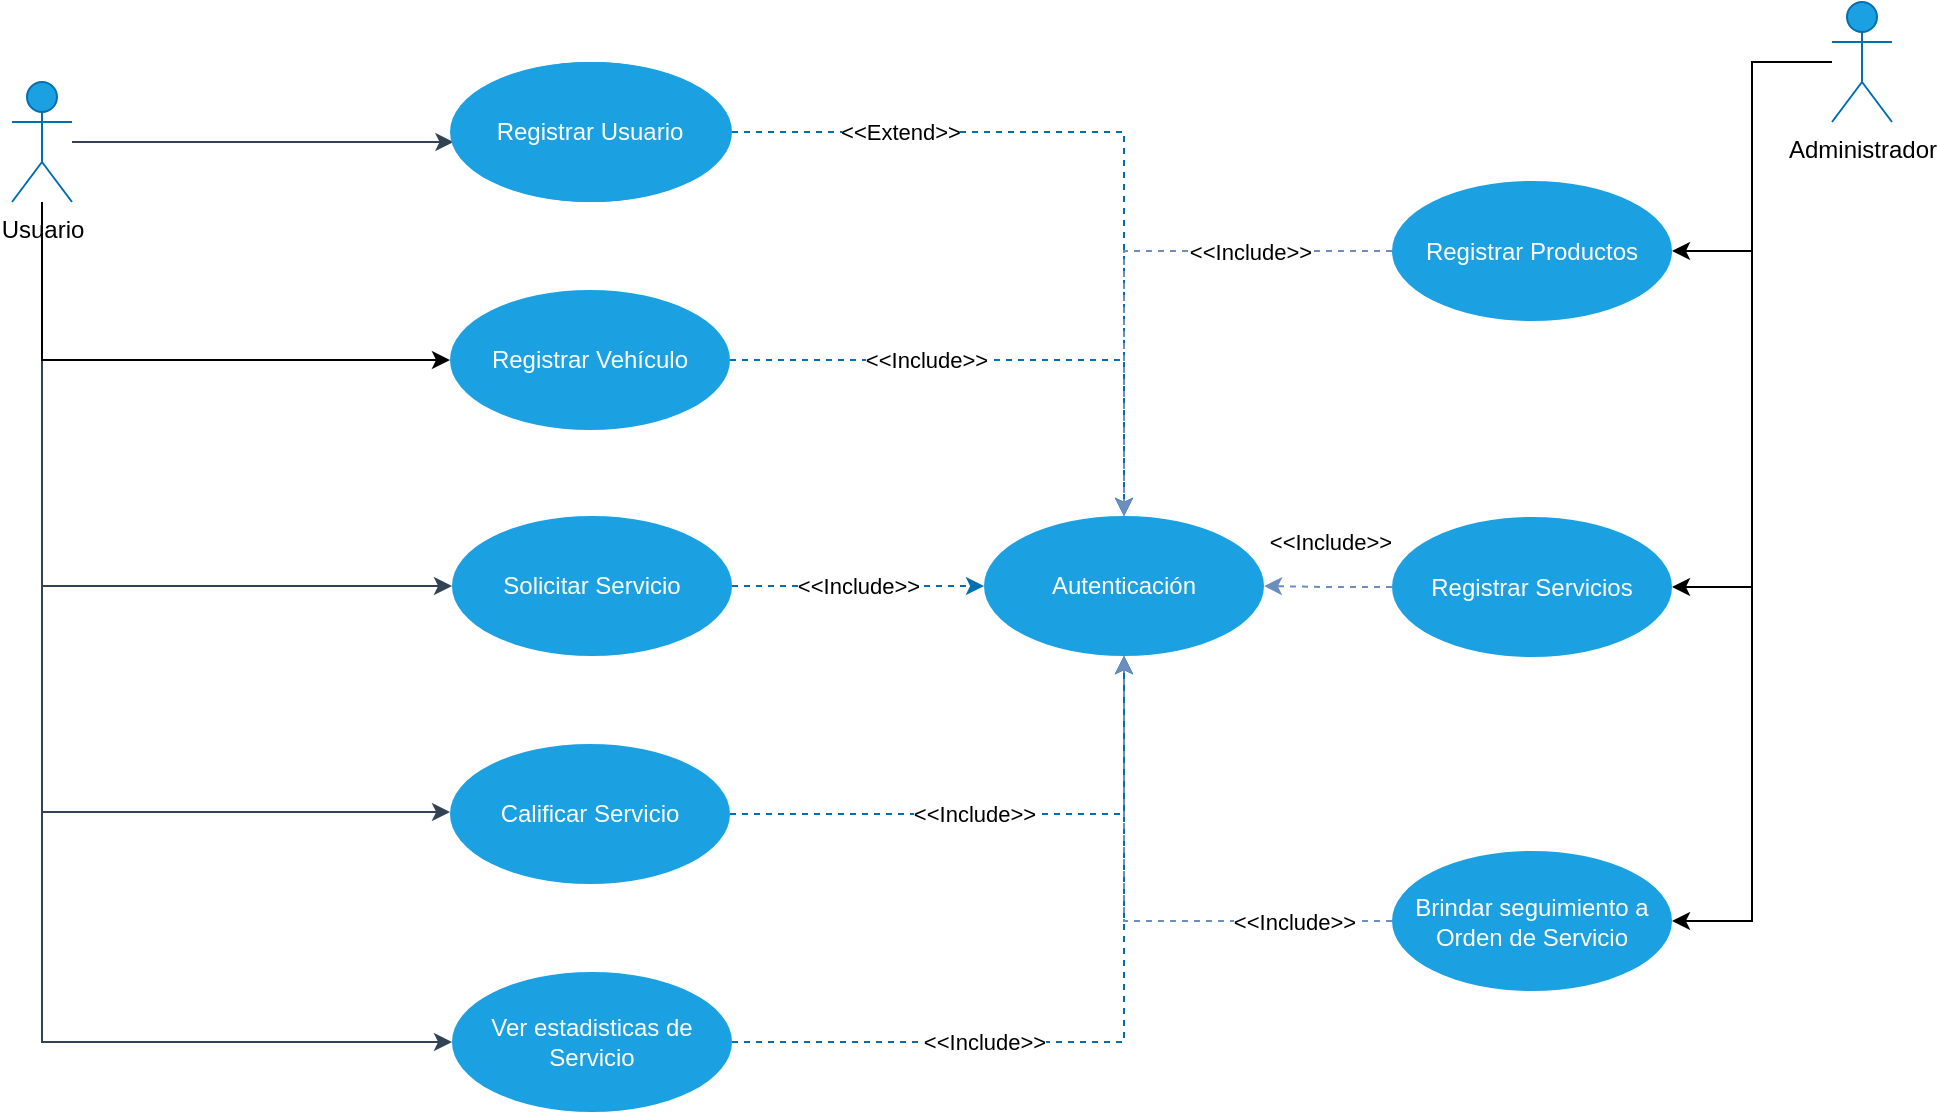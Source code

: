 <mxfile version="13.6.3" type="github" pages="4">
  <diagram id="ntNjZDDkq73_ec1f_YK3" name="Diagrama Casos de Uso">
    <mxGraphModel dx="1038" dy="548" grid="1" gridSize="10" guides="1" tooltips="1" connect="1" arrows="1" fold="1" page="1" pageScale="1" pageWidth="1169" pageHeight="827" math="0" shadow="0">
      <root>
        <mxCell id="0" />
        <mxCell id="1" parent="0" />
        <mxCell id="lnSNaVBU82VKdu5e3Si3-83" style="edgeStyle=orthogonalEdgeStyle;rounded=0;orthogonalLoop=1;jettySize=auto;html=1;fontColor=#000000;fillColor=#647687;strokeColor=#314354;" parent="1" source="lnSNaVBU82VKdu5e3Si3-88" target="lnSNaVBU82VKdu5e3Si3-93" edge="1">
          <mxGeometry relative="1" as="geometry">
            <Array as="points">
              <mxPoint x="130" y="541" />
            </Array>
          </mxGeometry>
        </mxCell>
        <mxCell id="lnSNaVBU82VKdu5e3Si3-84" style="edgeStyle=orthogonalEdgeStyle;rounded=0;orthogonalLoop=1;jettySize=auto;html=1;entryX=0;entryY=0.5;entryDx=0;entryDy=0;fontColor=#000000;fillColor=#647687;strokeColor=#314354;" parent="1" source="lnSNaVBU82VKdu5e3Si3-88" target="lnSNaVBU82VKdu5e3Si3-91" edge="1">
          <mxGeometry relative="1" as="geometry">
            <Array as="points">
              <mxPoint x="130" y="428" />
            </Array>
          </mxGeometry>
        </mxCell>
        <mxCell id="lnSNaVBU82VKdu5e3Si3-85" style="edgeStyle=orthogonalEdgeStyle;rounded=0;orthogonalLoop=1;jettySize=auto;html=1;entryX=0;entryY=0.5;entryDx=0;entryDy=0;fontColor=#000000;fillColor=#647687;strokeColor=#314354;" parent="1" source="lnSNaVBU82VKdu5e3Si3-88" target="lnSNaVBU82VKdu5e3Si3-95" edge="1">
          <mxGeometry relative="1" as="geometry">
            <Array as="points">
              <mxPoint x="130" y="656" />
            </Array>
          </mxGeometry>
        </mxCell>
        <mxCell id="lnSNaVBU82VKdu5e3Si3-86" style="edgeStyle=orthogonalEdgeStyle;rounded=0;orthogonalLoop=1;jettySize=auto;html=1;fontColor=#000000;fillColor=#647687;strokeColor=#314354;" parent="1" source="lnSNaVBU82VKdu5e3Si3-88" target="lnSNaVBU82VKdu5e3Si3-97" edge="1">
          <mxGeometry relative="1" as="geometry">
            <Array as="points">
              <mxPoint x="291" y="206" />
              <mxPoint x="291" y="206" />
            </Array>
          </mxGeometry>
        </mxCell>
        <mxCell id="lnSNaVBU82VKdu5e3Si3-87" style="edgeStyle=orthogonalEdgeStyle;rounded=0;orthogonalLoop=1;jettySize=auto;html=1;entryX=0;entryY=0.5;entryDx=0;entryDy=0;fontColor=#000000;" parent="1" source="lnSNaVBU82VKdu5e3Si3-88" target="lnSNaVBU82VKdu5e3Si3-99" edge="1">
          <mxGeometry relative="1" as="geometry">
            <Array as="points">
              <mxPoint x="130" y="315" />
            </Array>
          </mxGeometry>
        </mxCell>
        <mxCell id="lnSNaVBU82VKdu5e3Si3-88" value="Usuario" style="shape=umlActor;verticalLabelPosition=bottom;verticalAlign=top;html=1;fillColor=#1ba1e2;strokeColor=#006EAF;" parent="1" vertex="1">
          <mxGeometry x="115" y="176" width="30" height="60" as="geometry" />
        </mxCell>
        <mxCell id="lnSNaVBU82VKdu5e3Si3-89" value="Autenticación" style="ellipse;whiteSpace=wrap;html=1;fillColor=#1ba1e2;fontColor=#ffffff;strokeColor=none;" parent="1" vertex="1">
          <mxGeometry x="601" y="393" width="140" height="70" as="geometry" />
        </mxCell>
        <mxCell id="lnSNaVBU82VKdu5e3Si3-90" value="&amp;lt;&amp;lt;Include&amp;gt;&amp;gt;" style="edgeStyle=orthogonalEdgeStyle;rounded=0;orthogonalLoop=1;jettySize=auto;html=1;fontColor=#000000;fillColor=#1ba1e2;strokeColor=#006EAF;dashed=1;" parent="1" source="lnSNaVBU82VKdu5e3Si3-91" target="lnSNaVBU82VKdu5e3Si3-89" edge="1">
          <mxGeometry relative="1" as="geometry" />
        </mxCell>
        <mxCell id="lnSNaVBU82VKdu5e3Si3-91" value="Solicitar Servicio" style="ellipse;whiteSpace=wrap;html=1;fillColor=#1ba1e2;fontColor=#ffffff;strokeColor=none;" parent="1" vertex="1">
          <mxGeometry x="335" y="393" width="140" height="70" as="geometry" />
        </mxCell>
        <mxCell id="lnSNaVBU82VKdu5e3Si3-92" value="&amp;lt;&amp;lt;Include&amp;gt;&amp;gt;" style="edgeStyle=orthogonalEdgeStyle;rounded=0;orthogonalLoop=1;jettySize=auto;html=1;fontColor=#000000;fillColor=#1ba1e2;strokeColor=#006EAF;dashed=1;" parent="1" source="lnSNaVBU82VKdu5e3Si3-93" target="lnSNaVBU82VKdu5e3Si3-89" edge="1">
          <mxGeometry x="-0.122" relative="1" as="geometry">
            <mxPoint x="1" as="offset" />
          </mxGeometry>
        </mxCell>
        <mxCell id="lnSNaVBU82VKdu5e3Si3-93" value="Calificar Servicio" style="ellipse;whiteSpace=wrap;html=1;fillColor=#1ba1e2;fontColor=#ffffff;strokeColor=none;" parent="1" vertex="1">
          <mxGeometry x="334" y="507" width="140" height="70" as="geometry" />
        </mxCell>
        <mxCell id="lnSNaVBU82VKdu5e3Si3-94" value="&amp;lt;&amp;lt;Include&amp;gt;&amp;gt;" style="edgeStyle=orthogonalEdgeStyle;rounded=0;orthogonalLoop=1;jettySize=auto;html=1;fontColor=#000000;fillColor=#1ba1e2;strokeColor=#006EAF;dashed=1;" parent="1" source="lnSNaVBU82VKdu5e3Si3-95" target="lnSNaVBU82VKdu5e3Si3-89" edge="1">
          <mxGeometry x="-0.358" relative="1" as="geometry">
            <mxPoint x="1" as="offset" />
          </mxGeometry>
        </mxCell>
        <mxCell id="lnSNaVBU82VKdu5e3Si3-95" value="Ver estadisticas de Servicio" style="ellipse;whiteSpace=wrap;html=1;fillColor=#1ba1e2;fontColor=#ffffff;strokeColor=none;" parent="1" vertex="1">
          <mxGeometry x="335" y="621" width="140" height="70" as="geometry" />
        </mxCell>
        <mxCell id="lnSNaVBU82VKdu5e3Si3-96" value="&amp;lt;&amp;lt;Extend&amp;gt;&amp;gt;" style="edgeStyle=orthogonalEdgeStyle;orthogonalLoop=1;jettySize=auto;html=1;fontColor=#000000;fillColor=#1ba1e2;strokeColor=#006EAF;rounded=0;dashed=1;" parent="1" source="lnSNaVBU82VKdu5e3Si3-97" target="lnSNaVBU82VKdu5e3Si3-89" edge="1">
          <mxGeometry x="-0.567" relative="1" as="geometry">
            <mxPoint as="offset" />
          </mxGeometry>
        </mxCell>
        <mxCell id="lnSNaVBU82VKdu5e3Si3-97" value="Registrar Usuario" style="ellipse;whiteSpace=wrap;html=1;fillColor=#1ba1e2;fontColor=#ffffff;strokeColor=none;" parent="1" vertex="1">
          <mxGeometry x="335" y="166" width="140" height="70" as="geometry" />
        </mxCell>
        <mxCell id="lnSNaVBU82VKdu5e3Si3-98" value="&amp;lt;&amp;lt;Include&amp;gt;&amp;gt;" style="edgeStyle=orthogonalEdgeStyle;rounded=0;orthogonalLoop=1;jettySize=auto;html=1;fontColor=#000000;fillColor=#1ba1e2;strokeColor=#006EAF;dashed=1;" parent="1" source="lnSNaVBU82VKdu5e3Si3-99" target="lnSNaVBU82VKdu5e3Si3-89" edge="1">
          <mxGeometry x="-0.295" relative="1" as="geometry">
            <mxPoint x="1" as="offset" />
          </mxGeometry>
        </mxCell>
        <mxCell id="lnSNaVBU82VKdu5e3Si3-99" value="Registrar Vehículo" style="ellipse;whiteSpace=wrap;html=1;fillColor=#1ba1e2;fontColor=#ffffff;strokeColor=none;" parent="1" vertex="1">
          <mxGeometry x="334" y="280" width="140" height="70" as="geometry" />
        </mxCell>
        <mxCell id="lnSNaVBU82VKdu5e3Si3-100" value="Registrar Usuario" style="ellipse;whiteSpace=wrap;html=1;fillColor=#1ba1e2;fontColor=#ffffff;strokeColor=none;" parent="1" vertex="1">
          <mxGeometry x="334" y="166" width="140" height="70" as="geometry" />
        </mxCell>
        <mxCell id="lnSNaVBU82VKdu5e3Si3-114" style="edgeStyle=orthogonalEdgeStyle;rounded=0;orthogonalLoop=1;jettySize=auto;html=1;entryX=1;entryY=0.5;entryDx=0;entryDy=0;" parent="1" target="lnSNaVBU82VKdu5e3Si3-109" edge="1">
          <mxGeometry relative="1" as="geometry">
            <mxPoint x="1020" y="166" as="sourcePoint" />
            <mxPoint x="939.993" y="261.01" as="targetPoint" />
            <Array as="points">
              <mxPoint x="985" y="166" />
              <mxPoint x="985" y="260" />
            </Array>
          </mxGeometry>
        </mxCell>
        <mxCell id="lnSNaVBU82VKdu5e3Si3-115" style="edgeStyle=orthogonalEdgeStyle;rounded=0;orthogonalLoop=1;jettySize=auto;html=1;entryX=1;entryY=0.5;entryDx=0;entryDy=0;" parent="1" source="lnSNaVBU82VKdu5e3Si3-104" target="lnSNaVBU82VKdu5e3Si3-108" edge="1">
          <mxGeometry relative="1" as="geometry" />
        </mxCell>
        <mxCell id="lnSNaVBU82VKdu5e3Si3-116" style="edgeStyle=orthogonalEdgeStyle;rounded=0;orthogonalLoop=1;jettySize=auto;html=1;entryX=1;entryY=0.5;entryDx=0;entryDy=0;" parent="1" source="lnSNaVBU82VKdu5e3Si3-104" target="lnSNaVBU82VKdu5e3Si3-110" edge="1">
          <mxGeometry relative="1" as="geometry" />
        </mxCell>
        <mxCell id="lnSNaVBU82VKdu5e3Si3-104" value="Administrador" style="shape=umlActor;verticalLabelPosition=bottom;verticalAlign=top;html=1;fillColor=#1ba1e2;strokeColor=#006EAF;" parent="1" vertex="1">
          <mxGeometry x="1025" y="136" width="30" height="60" as="geometry" />
        </mxCell>
        <mxCell id="lnSNaVBU82VKdu5e3Si3-112" value="&amp;lt;&amp;lt;Include&amp;gt;&amp;gt;" style="edgeStyle=orthogonalEdgeStyle;rounded=0;orthogonalLoop=1;jettySize=auto;html=1;dashed=1;fillColor=#dae8fc;strokeColor=#6c8ebf;" parent="1" source="lnSNaVBU82VKdu5e3Si3-108" target="lnSNaVBU82VKdu5e3Si3-89" edge="1">
          <mxGeometry x="0.005" y="-22" relative="1" as="geometry">
            <mxPoint x="1" as="offset" />
          </mxGeometry>
        </mxCell>
        <mxCell id="lnSNaVBU82VKdu5e3Si3-108" value="Registrar Servicios" style="ellipse;whiteSpace=wrap;html=1;fillColor=#1ba1e2;fontColor=#ffffff;strokeColor=none;" parent="1" vertex="1">
          <mxGeometry x="805" y="393.5" width="140" height="70" as="geometry" />
        </mxCell>
        <mxCell id="lnSNaVBU82VKdu5e3Si3-111" value="&lt;span style=&quot;color: rgb(0 , 0 , 0) ; font-family: &amp;#34;helvetica&amp;#34; ; font-size: 11px ; font-style: normal ; font-weight: 400 ; letter-spacing: normal ; text-align: center ; text-indent: 0px ; text-transform: none ; word-spacing: 0px ; background-color: rgb(255 , 255 , 255) ; display: inline ; float: none&quot;&gt;&amp;lt;&amp;lt;Include&amp;gt;&amp;gt;&lt;/span&gt;" style="edgeStyle=orthogonalEdgeStyle;rounded=0;orthogonalLoop=1;jettySize=auto;html=1;fillColor=#dae8fc;strokeColor=#6c8ebf;dashed=1;" parent="1" source="lnSNaVBU82VKdu5e3Si3-109" target="lnSNaVBU82VKdu5e3Si3-89" edge="1">
          <mxGeometry x="-0.474" relative="1" as="geometry">
            <mxPoint x="-1" as="offset" />
          </mxGeometry>
        </mxCell>
        <mxCell id="lnSNaVBU82VKdu5e3Si3-109" value="Registrar Productos" style="ellipse;whiteSpace=wrap;html=1;fillColor=#1ba1e2;fontColor=#ffffff;strokeColor=none;" parent="1" vertex="1">
          <mxGeometry x="805" y="225.5" width="140" height="70" as="geometry" />
        </mxCell>
        <mxCell id="lnSNaVBU82VKdu5e3Si3-113" value="&amp;lt;&amp;lt;Include&amp;gt;&amp;gt;" style="edgeStyle=orthogonalEdgeStyle;rounded=0;orthogonalLoop=1;jettySize=auto;html=1;dashed=1;fillColor=#dae8fc;strokeColor=#6c8ebf;" parent="1" source="lnSNaVBU82VKdu5e3Si3-110" target="lnSNaVBU82VKdu5e3Si3-89" edge="1">
          <mxGeometry x="-0.625" relative="1" as="geometry">
            <mxPoint x="1" as="offset" />
          </mxGeometry>
        </mxCell>
        <mxCell id="lnSNaVBU82VKdu5e3Si3-110" value="Brindar seguimiento a Orden de Servicio" style="ellipse;whiteSpace=wrap;html=1;fillColor=#1ba1e2;fontColor=#ffffff;strokeColor=none;" parent="1" vertex="1">
          <mxGeometry x="805" y="560.5" width="140" height="70" as="geometry" />
        </mxCell>
      </root>
    </mxGraphModel>
  </diagram>
  <diagram id="vQz4shwP_uGOvYtv31wh" name="Diagrma de actividades">
    <mxGraphModel dx="1038" dy="1717" grid="1" gridSize="10" guides="1" tooltips="1" connect="1" arrows="1" fold="1" page="1" pageScale="1" pageWidth="827" pageHeight="1169" math="0" shadow="0">
      <root>
        <mxCell id="lR7XqGbU1CMXhv0G3DHX-0" />
        <mxCell id="lR7XqGbU1CMXhv0G3DHX-1" parent="lR7XqGbU1CMXhv0G3DHX-0" />
        <mxCell id="QwzlGerOrEWWregB6gI0-0" value="Diagrama de Actividades" style="swimlane;html=1;childLayout=stackLayout;startSize=20;rounded=0;shadow=0;comic=0;labelBackgroundColor=none;strokeWidth=1;fontFamily=Verdana;fontSize=12;align=center;fillColor=#f5f5f5;strokeColor=#666666;fontColor=#333333;" parent="lR7XqGbU1CMXhv0G3DHX-1" vertex="1">
          <mxGeometry x="39" y="-1130" width="750" height="1060" as="geometry" />
        </mxCell>
        <mxCell id="QwzlGerOrEWWregB6gI0-1" value="Usuario" style="swimlane;html=1;startSize=20;" parent="QwzlGerOrEWWregB6gI0-0" vertex="1">
          <mxGeometry y="20" width="250" height="1040" as="geometry" />
        </mxCell>
        <mxCell id="R9m7SX5SuaCjdbhSfKtI-14" value="Ver el seguimiento" style="whiteSpace=wrap;html=1;rounded=1;shadow=0;fontFamily=Verdana;strokeWidth=1;arcSize=50;comic=0;" parent="QwzlGerOrEWWregB6gI0-1" vertex="1">
          <mxGeometry x="65" y="700" width="120" height="39" as="geometry" />
        </mxCell>
        <mxCell id="R9m7SX5SuaCjdbhSfKtI-10" value="Llevar el carro al taller" style="rounded=1;whiteSpace=wrap;html=1;shadow=0;comic=0;labelBackgroundColor=none;strokeWidth=1;fontFamily=Verdana;fontSize=12;align=center;arcSize=50;" parent="QwzlGerOrEWWregB6gI0-1" vertex="1">
          <mxGeometry x="63.5" y="570" width="123" height="40" as="geometry" />
        </mxCell>
        <mxCell id="QwzlGerOrEWWregB6gI0-28" value="" style="ellipse;whiteSpace=wrap;html=1;rounded=0;shadow=0;comic=0;labelBackgroundColor=none;strokeWidth=1;fillColor=#000000;fontFamily=Verdana;fontSize=12;align=center;" parent="QwzlGerOrEWWregB6gI0-1" vertex="1">
          <mxGeometry x="105" y="40" width="40" height="40" as="geometry" />
        </mxCell>
        <mxCell id="QwzlGerOrEWWregB6gI0-29" value="Registrarse" style="rounded=1;whiteSpace=wrap;html=1;shadow=0;comic=0;labelBackgroundColor=none;strokeWidth=1;fontFamily=Verdana;fontSize=12;align=center;arcSize=50;" parent="QwzlGerOrEWWregB6gI0-1" vertex="1">
          <mxGeometry x="63.5" y="110" width="123" height="40" as="geometry" />
        </mxCell>
        <mxCell id="QwzlGerOrEWWregB6gI0-27" style="edgeStyle=orthogonalEdgeStyle;rounded=0;html=1;labelBackgroundColor=none;startArrow=none;startFill=0;startSize=5;endArrow=classicThin;endFill=1;endSize=5;jettySize=auto;orthogonalLoop=1;strokeWidth=1;fontFamily=Verdana;fontSize=12" parent="QwzlGerOrEWWregB6gI0-1" source="QwzlGerOrEWWregB6gI0-28" target="QwzlGerOrEWWregB6gI0-29" edge="1">
          <mxGeometry relative="1" as="geometry" />
        </mxCell>
        <mxCell id="R9m7SX5SuaCjdbhSfKtI-1" style="edgeStyle=orthogonalEdgeStyle;rounded=0;orthogonalLoop=1;jettySize=auto;html=1;" parent="QwzlGerOrEWWregB6gI0-1" source="x1ezec-b4LvJHvtq7dQ5-14" target="R9m7SX5SuaCjdbhSfKtI-0" edge="1">
          <mxGeometry relative="1" as="geometry" />
        </mxCell>
        <mxCell id="R9m7SX5SuaCjdbhSfKtI-2" value="Solicitar servicio" style="rounded=1;whiteSpace=wrap;html=1;shadow=0;comic=0;labelBackgroundColor=none;strokeWidth=1;fontFamily=Verdana;fontSize=12;align=center;arcSize=50;" parent="QwzlGerOrEWWregB6gI0-1" vertex="1">
          <mxGeometry x="63.5" y="480" width="123" height="40" as="geometry" />
        </mxCell>
        <mxCell id="x1ezec-b4LvJHvtq7dQ5-14" value="Ingreso a la Aplicación" style="rounded=1;whiteSpace=wrap;html=1;shadow=0;comic=0;labelBackgroundColor=none;strokeWidth=1;fontFamily=Verdana;fontSize=12;align=center;arcSize=50;" parent="QwzlGerOrEWWregB6gI0-1" vertex="1">
          <mxGeometry x="63.5" y="320" width="123" height="40" as="geometry" />
        </mxCell>
        <mxCell id="x1ezec-b4LvJHvtq7dQ5-15" style="edgeStyle=orthogonalEdgeStyle;rounded=0;orthogonalLoop=1;jettySize=auto;html=1;" parent="QwzlGerOrEWWregB6gI0-1" source="x1ezec-b4LvJHvtq7dQ5-9" target="x1ezec-b4LvJHvtq7dQ5-14" edge="1">
          <mxGeometry relative="1" as="geometry" />
        </mxCell>
        <mxCell id="x1ezec-b4LvJHvtq7dQ5-9" value="Confirma correo" style="rounded=1;whiteSpace=wrap;html=1;shadow=0;comic=0;labelBackgroundColor=none;strokeWidth=1;fontFamily=Verdana;fontSize=12;align=center;arcSize=50;" parent="QwzlGerOrEWWregB6gI0-1" vertex="1">
          <mxGeometry x="63.5" y="220" width="123" height="40" as="geometry" />
        </mxCell>
        <mxCell id="R9m7SX5SuaCjdbhSfKtI-3" style="edgeStyle=orthogonalEdgeStyle;rounded=0;orthogonalLoop=1;jettySize=auto;html=1;" parent="QwzlGerOrEWWregB6gI0-1" source="R9m7SX5SuaCjdbhSfKtI-0" target="R9m7SX5SuaCjdbhSfKtI-2" edge="1">
          <mxGeometry relative="1" as="geometry" />
        </mxCell>
        <mxCell id="R9m7SX5SuaCjdbhSfKtI-0" value="Registrar sus vehículos" style="rounded=1;whiteSpace=wrap;html=1;shadow=0;comic=0;labelBackgroundColor=none;strokeWidth=1;fontFamily=Verdana;fontSize=12;align=center;arcSize=50;" parent="QwzlGerOrEWWregB6gI0-1" vertex="1">
          <mxGeometry x="63.5" y="406" width="123" height="40" as="geometry" />
        </mxCell>
        <mxCell id="R9m7SX5SuaCjdbhSfKtI-19" value="" style="edgeStyle=orthogonalEdgeStyle;rounded=0;orthogonalLoop=1;jettySize=auto;html=1;" parent="QwzlGerOrEWWregB6gI0-1" source="R9m7SX5SuaCjdbhSfKtI-14" target="R9m7SX5SuaCjdbhSfKtI-18" edge="1">
          <mxGeometry relative="1" as="geometry" />
        </mxCell>
        <mxCell id="R9m7SX5SuaCjdbhSfKtI-18" value="Recojer el Carro" style="whiteSpace=wrap;html=1;rounded=1;shadow=0;fontFamily=Verdana;strokeWidth=1;arcSize=50;comic=0;" parent="QwzlGerOrEWWregB6gI0-1" vertex="1">
          <mxGeometry x="65" y="780" width="120" height="41.5" as="geometry" />
        </mxCell>
        <mxCell id="R9m7SX5SuaCjdbhSfKtI-21" value="" style="edgeStyle=orthogonalEdgeStyle;rounded=0;orthogonalLoop=1;jettySize=auto;html=1;" parent="QwzlGerOrEWWregB6gI0-1" source="R9m7SX5SuaCjdbhSfKtI-18" target="R9m7SX5SuaCjdbhSfKtI-20" edge="1">
          <mxGeometry relative="1" as="geometry" />
        </mxCell>
        <mxCell id="obpiP515GeGJ3iu5x6NE-2" style="edgeStyle=orthogonalEdgeStyle;rounded=0;orthogonalLoop=1;jettySize=auto;html=1;" parent="QwzlGerOrEWWregB6gI0-1" source="R9m7SX5SuaCjdbhSfKtI-20" target="obpiP515GeGJ3iu5x6NE-1" edge="1">
          <mxGeometry relative="1" as="geometry" />
        </mxCell>
        <mxCell id="R9m7SX5SuaCjdbhSfKtI-20" value="Calificar el servicio" style="whiteSpace=wrap;html=1;rounded=1;shadow=0;fontFamily=Verdana;strokeWidth=1;arcSize=50;comic=0;" parent="QwzlGerOrEWWregB6gI0-1" vertex="1">
          <mxGeometry x="65" y="870" width="120" height="41.5" as="geometry" />
        </mxCell>
        <mxCell id="obpiP515GeGJ3iu5x6NE-1" value="" style="ellipse;html=1;shape=endState;fillColor=#000000;aspect=fixed;" parent="QwzlGerOrEWWregB6gI0-1" vertex="1">
          <mxGeometry x="105" y="970" width="40" height="40" as="geometry" />
        </mxCell>
        <mxCell id="QwzlGerOrEWWregB6gI0-10" value="Sistema" style="swimlane;html=1;startSize=20;" parent="QwzlGerOrEWWregB6gI0-0" vertex="1">
          <mxGeometry x="250" y="20" width="250" height="1040" as="geometry" />
        </mxCell>
        <mxCell id="x1ezec-b4LvJHvtq7dQ5-7" value="Envia correo de confirmación" style="rounded=1;whiteSpace=wrap;html=1;shadow=0;comic=0;labelBackgroundColor=none;strokeWidth=1;fontFamily=Verdana;fontSize=12;align=center;arcSize=50;" parent="QwzlGerOrEWWregB6gI0-10" vertex="1">
          <mxGeometry x="17" y="220" width="100" height="40" as="geometry" />
        </mxCell>
        <mxCell id="x1ezec-b4LvJHvtq7dQ5-6" style="edgeStyle=orthogonalEdgeStyle;rounded=0;orthogonalLoop=1;jettySize=auto;html=1;" parent="QwzlGerOrEWWregB6gI0-10" source="x1ezec-b4LvJHvtq7dQ5-0" target="QwzlGerOrEWWregB6gI0-4" edge="1">
          <mxGeometry relative="1" as="geometry">
            <Array as="points">
              <mxPoint x="183" y="200" />
              <mxPoint x="183" y="200" />
            </Array>
          </mxGeometry>
        </mxCell>
        <mxCell id="x1ezec-b4LvJHvtq7dQ5-8" style="edgeStyle=orthogonalEdgeStyle;rounded=0;orthogonalLoop=1;jettySize=auto;html=1;" parent="QwzlGerOrEWWregB6gI0-10" source="x1ezec-b4LvJHvtq7dQ5-0" target="x1ezec-b4LvJHvtq7dQ5-7" edge="1">
          <mxGeometry relative="1" as="geometry">
            <Array as="points">
              <mxPoint x="67" y="200" />
              <mxPoint x="67" y="200" />
            </Array>
          </mxGeometry>
        </mxCell>
        <mxCell id="R9m7SX5SuaCjdbhSfKtI-4" value="Notificar al Administrador" style="rounded=1;whiteSpace=wrap;html=1;shadow=0;comic=0;labelBackgroundColor=none;strokeWidth=1;fontFamily=Verdana;fontSize=12;align=center;arcSize=50;" parent="QwzlGerOrEWWregB6gI0-10" vertex="1">
          <mxGeometry x="67.5" y="480" width="123" height="40" as="geometry" />
        </mxCell>
        <mxCell id="QwzlGerOrEWWregB6gI0-4" value="Autentica usuario" style="rounded=1;whiteSpace=wrap;html=1;shadow=0;comic=0;labelBackgroundColor=none;strokeWidth=1;fontFamily=Verdana;fontSize=12;align=center;arcSize=50;" parent="QwzlGerOrEWWregB6gI0-10" vertex="1">
          <mxGeometry x="133" y="220" width="100" height="40" as="geometry" />
        </mxCell>
        <mxCell id="x1ezec-b4LvJHvtq7dQ5-0" value="" style="whiteSpace=wrap;html=1;rounded=0;shadow=0;comic=0;labelBackgroundColor=none;strokeWidth=1;fillColor=#000000;fontFamily=Verdana;fontSize=12;align=center;rotation=0;" parent="QwzlGerOrEWWregB6gI0-10" vertex="1">
          <mxGeometry x="55.5" y="170" width="147" height="10" as="geometry" />
        </mxCell>
        <mxCell id="QwzlGerOrEWWregB6gI0-26" value="Administrador" style="swimlane;html=1;startSize=20;" parent="QwzlGerOrEWWregB6gI0-0" vertex="1">
          <mxGeometry x="500" y="20" width="250" height="1040" as="geometry" />
        </mxCell>
        <mxCell id="R9m7SX5SuaCjdbhSfKtI-7" value="Confirmar la solicitud" style="rounded=1;whiteSpace=wrap;html=1;shadow=0;comic=0;labelBackgroundColor=none;strokeWidth=1;fontFamily=Verdana;fontSize=12;align=center;arcSize=50;" parent="QwzlGerOrEWWregB6gI0-26" vertex="1">
          <mxGeometry x="63.5" y="480" width="123" height="40" as="geometry" />
        </mxCell>
        <mxCell id="R9m7SX5SuaCjdbhSfKtI-12" value="Dar seguimiento al servicio" style="whiteSpace=wrap;html=1;rounded=1;shadow=0;fontFamily=Verdana;strokeWidth=1;arcSize=50;comic=0;" parent="QwzlGerOrEWWregB6gI0-26" vertex="1">
          <mxGeometry x="65" y="640" width="120" height="39" as="geometry" />
        </mxCell>
        <mxCell id="QwzlGerOrEWWregB6gI0-55" style="edgeStyle=orthogonalEdgeStyle;rounded=0;html=1;labelBackgroundColor=none;startArrow=none;startFill=0;startSize=5;endArrow=classicThin;endFill=1;endSize=5;jettySize=auto;orthogonalLoop=1;strokeWidth=1;fontFamily=Verdana;fontSize=12" parent="QwzlGerOrEWWregB6gI0-0" source="QwzlGerOrEWWregB6gI0-29" edge="1">
          <mxGeometry relative="1" as="geometry">
            <Array as="points">
              <mxPoint x="375" y="145" />
            </Array>
            <mxPoint x="375" y="190" as="targetPoint" />
          </mxGeometry>
        </mxCell>
        <mxCell id="x1ezec-b4LvJHvtq7dQ5-10" style="edgeStyle=orthogonalEdgeStyle;rounded=0;orthogonalLoop=1;jettySize=auto;html=1;" parent="QwzlGerOrEWWregB6gI0-0" source="x1ezec-b4LvJHvtq7dQ5-7" target="x1ezec-b4LvJHvtq7dQ5-9" edge="1">
          <mxGeometry relative="1" as="geometry" />
        </mxCell>
        <mxCell id="R9m7SX5SuaCjdbhSfKtI-5" style="edgeStyle=orthogonalEdgeStyle;rounded=0;orthogonalLoop=1;jettySize=auto;html=1;" parent="QwzlGerOrEWWregB6gI0-0" source="R9m7SX5SuaCjdbhSfKtI-2" target="R9m7SX5SuaCjdbhSfKtI-4" edge="1">
          <mxGeometry relative="1" as="geometry" />
        </mxCell>
        <mxCell id="R9m7SX5SuaCjdbhSfKtI-8" style="edgeStyle=orthogonalEdgeStyle;rounded=0;orthogonalLoop=1;jettySize=auto;html=1;" parent="QwzlGerOrEWWregB6gI0-0" source="R9m7SX5SuaCjdbhSfKtI-4" target="R9m7SX5SuaCjdbhSfKtI-7" edge="1">
          <mxGeometry relative="1" as="geometry" />
        </mxCell>
        <mxCell id="R9m7SX5SuaCjdbhSfKtI-11" style="edgeStyle=orthogonalEdgeStyle;rounded=0;orthogonalLoop=1;jettySize=auto;html=1;entryX=1;entryY=0.5;entryDx=0;entryDy=0;" parent="QwzlGerOrEWWregB6gI0-0" source="R9m7SX5SuaCjdbhSfKtI-7" target="R9m7SX5SuaCjdbhSfKtI-10" edge="1">
          <mxGeometry relative="1" as="geometry">
            <Array as="points">
              <mxPoint x="625" y="610" />
            </Array>
          </mxGeometry>
        </mxCell>
        <mxCell id="R9m7SX5SuaCjdbhSfKtI-13" value="" style="edgeStyle=orthogonalEdgeStyle;rounded=0;orthogonalLoop=1;jettySize=auto;html=1;" parent="QwzlGerOrEWWregB6gI0-0" source="R9m7SX5SuaCjdbhSfKtI-10" target="R9m7SX5SuaCjdbhSfKtI-12" edge="1">
          <mxGeometry relative="1" as="geometry">
            <Array as="points">
              <mxPoint x="125" y="680" />
            </Array>
          </mxGeometry>
        </mxCell>
        <mxCell id="R9m7SX5SuaCjdbhSfKtI-17" style="edgeStyle=orthogonalEdgeStyle;rounded=0;orthogonalLoop=1;jettySize=auto;html=1;" parent="QwzlGerOrEWWregB6gI0-0" source="R9m7SX5SuaCjdbhSfKtI-12" target="R9m7SX5SuaCjdbhSfKtI-14" edge="1">
          <mxGeometry relative="1" as="geometry">
            <Array as="points">
              <mxPoint x="625" y="740" />
            </Array>
          </mxGeometry>
        </mxCell>
      </root>
    </mxGraphModel>
  </diagram>
  <diagram id="MSyIZBkSuXineH_Eokw3" name="Diagrama de Secuencia">
    <mxGraphModel dx="1038" dy="548" grid="1" gridSize="10" guides="1" tooltips="1" connect="1" arrows="1" fold="1" page="1" pageScale="1" pageWidth="827" pageHeight="1169" math="0" shadow="0">
      <root>
        <mxCell id="DYir2wJjlvnxcsO95Mj_-0" />
        <mxCell id="DYir2wJjlvnxcsO95Mj_-1" parent="DYir2wJjlvnxcsO95Mj_-0" />
        <mxCell id="BdWk6724S9JPOoB0Ze1Z-4" value=":Sistema" style="shape=umlLifeline;perimeter=lifelinePerimeter;container=1;collapsible=0;recursiveResize=0;rounded=0;shadow=0;strokeWidth=1;" parent="DYir2wJjlvnxcsO95Mj_-1" vertex="1">
          <mxGeometry x="230" y="70" width="100" height="770" as="geometry" />
        </mxCell>
        <mxCell id="BdWk6724S9JPOoB0Ze1Z-5" value="" style="points=[];perimeter=orthogonalPerimeter;rounded=0;shadow=0;strokeWidth=1;" parent="BdWk6724S9JPOoB0Ze1Z-4" vertex="1">
          <mxGeometry x="45" y="80" width="10" height="160" as="geometry" />
        </mxCell>
        <mxCell id="-8DnGwXJLK2kDL8rhNiJ-6" value="" style="html=1;points=[];perimeter=orthogonalPerimeter;" parent="BdWk6724S9JPOoB0Ze1Z-4" vertex="1">
          <mxGeometry x="50" y="110" width="10" height="40" as="geometry" />
        </mxCell>
        <mxCell id="-8DnGwXJLK2kDL8rhNiJ-7" value="Validación de datos" style="edgeStyle=orthogonalEdgeStyle;html=1;align=left;spacingLeft=2;endArrow=block;rounded=0;entryX=1;entryY=0;" parent="BdWk6724S9JPOoB0Ze1Z-4" target="-8DnGwXJLK2kDL8rhNiJ-6" edge="1">
          <mxGeometry relative="1" as="geometry">
            <mxPoint x="55" y="90" as="sourcePoint" />
            <Array as="points">
              <mxPoint x="80" y="90" />
            </Array>
          </mxGeometry>
        </mxCell>
        <mxCell id="-8DnGwXJLK2kDL8rhNiJ-17" value="" style="html=1;points=[];perimeter=orthogonalPerimeter;" parent="BdWk6724S9JPOoB0Ze1Z-4" vertex="1">
          <mxGeometry x="45" y="290" width="10" height="40" as="geometry" />
        </mxCell>
        <mxCell id="-8DnGwXJLK2kDL8rhNiJ-30" value="" style="html=1;points=[];perimeter=orthogonalPerimeter;" parent="BdWk6724S9JPOoB0Ze1Z-4" vertex="1">
          <mxGeometry x="45" y="350" width="10" height="30" as="geometry" />
        </mxCell>
        <mxCell id="-8DnGwXJLK2kDL8rhNiJ-49" value="" style="html=1;points=[];perimeter=orthogonalPerimeter;" parent="BdWk6724S9JPOoB0Ze1Z-4" vertex="1">
          <mxGeometry x="45" y="560" width="10" height="210" as="geometry" />
        </mxCell>
        <mxCell id="-8DnGwXJLK2kDL8rhNiJ-50" value="" style="html=1;points=[];perimeter=orthogonalPerimeter;" parent="BdWk6724S9JPOoB0Ze1Z-4" vertex="1">
          <mxGeometry x="50" y="600" width="10" height="20" as="geometry" />
        </mxCell>
        <mxCell id="-8DnGwXJLK2kDL8rhNiJ-51" value="Validar Datos" style="edgeStyle=orthogonalEdgeStyle;html=1;align=left;spacingLeft=2;endArrow=block;rounded=0;entryX=1;entryY=0;" parent="BdWk6724S9JPOoB0Ze1Z-4" source="-8DnGwXJLK2kDL8rhNiJ-49" target="-8DnGwXJLK2kDL8rhNiJ-50" edge="1">
          <mxGeometry relative="1" as="geometry">
            <mxPoint x="40" y="580" as="sourcePoint" />
            <Array as="points">
              <mxPoint x="80" y="580" />
              <mxPoint x="80" y="600" />
            </Array>
          </mxGeometry>
        </mxCell>
        <mxCell id="BdWk6724S9JPOoB0Ze1Z-7" value="Datos para registrarse" style="verticalAlign=bottom;endArrow=block;entryX=0;entryY=0;shadow=0;strokeWidth=1;" parent="DYir2wJjlvnxcsO95Mj_-1" source="-8DnGwXJLK2kDL8rhNiJ-3" target="BdWk6724S9JPOoB0Ze1Z-5" edge="1">
          <mxGeometry relative="1" as="geometry">
            <mxPoint x="105" y="150.0" as="sourcePoint" />
          </mxGeometry>
        </mxCell>
        <mxCell id="BdWk6724S9JPOoB0Ze1Z-10" value="Servidor de Correos" style="shape=umlLifeline;perimeter=lifelinePerimeter;whiteSpace=wrap;html=1;container=1;collapsible=0;recursiveResize=0;outlineConnect=0;" parent="DYir2wJjlvnxcsO95Mj_-1" vertex="1">
          <mxGeometry x="580" y="70" width="100" height="770" as="geometry" />
        </mxCell>
        <mxCell id="-8DnGwXJLK2kDL8rhNiJ-15" value="" style="html=1;points=[];perimeter=orthogonalPerimeter;" parent="BdWk6724S9JPOoB0Ze1Z-10" vertex="1">
          <mxGeometry x="45" y="230" width="10" height="40" as="geometry" />
        </mxCell>
        <mxCell id="-8DnGwXJLK2kDL8rhNiJ-0" value="Usuario" style="shape=umlLifeline;perimeter=lifelinePerimeter;whiteSpace=wrap;html=1;container=1;collapsible=0;recursiveResize=0;outlineConnect=0;" parent="DYir2wJjlvnxcsO95Mj_-1" vertex="1">
          <mxGeometry x="40" y="70" width="100" height="770" as="geometry" />
        </mxCell>
        <mxCell id="-8DnGwXJLK2kDL8rhNiJ-3" value="" style="html=1;points=[];perimeter=orthogonalPerimeter;" parent="-8DnGwXJLK2kDL8rhNiJ-0" vertex="1">
          <mxGeometry x="45" y="70" width="10" height="670" as="geometry" />
        </mxCell>
        <mxCell id="-8DnGwXJLK2kDL8rhNiJ-1" value=":Base de datos" style="shape=umlLifeline;perimeter=lifelinePerimeter;container=1;collapsible=0;recursiveResize=0;rounded=0;shadow=0;strokeWidth=1;" parent="DYir2wJjlvnxcsO95Mj_-1" vertex="1">
          <mxGeometry x="400" y="70" width="100" height="770" as="geometry" />
        </mxCell>
        <mxCell id="-8DnGwXJLK2kDL8rhNiJ-2" value="" style="points=[];perimeter=orthogonalPerimeter;rounded=0;shadow=0;strokeWidth=1;" parent="-8DnGwXJLK2kDL8rhNiJ-1" vertex="1">
          <mxGeometry x="45" y="170" width="10" height="30" as="geometry" />
        </mxCell>
        <mxCell id="-8DnGwXJLK2kDL8rhNiJ-32" value="" style="html=1;points=[];perimeter=orthogonalPerimeter;" parent="-8DnGwXJLK2kDL8rhNiJ-1" vertex="1">
          <mxGeometry x="45" y="330" width="10" height="30" as="geometry" />
        </mxCell>
        <mxCell id="-8DnGwXJLK2kDL8rhNiJ-42" value="" style="points=[];perimeter=orthogonalPerimeter;rounded=0;shadow=0;strokeWidth=1;" parent="-8DnGwXJLK2kDL8rhNiJ-1" vertex="1">
          <mxGeometry x="45" y="460" width="10" height="30" as="geometry" />
        </mxCell>
        <mxCell id="-8DnGwXJLK2kDL8rhNiJ-43" value="Almacenamiento de Datos" style="verticalAlign=bottom;endArrow=block;shadow=0;strokeWidth=1;" parent="-8DnGwXJLK2kDL8rhNiJ-1" target="-8DnGwXJLK2kDL8rhNiJ-42" edge="1">
          <mxGeometry relative="1" as="geometry">
            <mxPoint x="-115" y="460" as="sourcePoint" />
            <mxPoint x="34" y="439.8" as="targetPoint" />
            <Array as="points">
              <mxPoint y="460" />
            </Array>
          </mxGeometry>
        </mxCell>
        <mxCell id="-8DnGwXJLK2kDL8rhNiJ-46" value="" style="points=[];perimeter=orthogonalPerimeter;rounded=0;shadow=0;strokeWidth=1;" parent="-8DnGwXJLK2kDL8rhNiJ-1" vertex="1">
          <mxGeometry x="45" y="620" width="10" height="30" as="geometry" />
        </mxCell>
        <mxCell id="PTxIlChow_R4tFrcUj1L-0" value="" style="points=[];perimeter=orthogonalPerimeter;rounded=0;shadow=0;strokeWidth=1;" parent="-8DnGwXJLK2kDL8rhNiJ-1" vertex="1">
          <mxGeometry x="45" y="739.6" width="10" height="30" as="geometry" />
        </mxCell>
        <mxCell id="PTxIlChow_R4tFrcUj1L-2" value="Almacenamiento exitoso" style="html=1;verticalAlign=bottom;endArrow=open;dashed=1;endSize=8;" parent="-8DnGwXJLK2kDL8rhNiJ-1" source="PTxIlChow_R4tFrcUj1L-0" edge="1">
          <mxGeometry relative="1" as="geometry">
            <mxPoint x="30" y="769.6" as="sourcePoint" />
            <mxPoint x="-115" y="769.6" as="targetPoint" />
            <Array as="points">
              <mxPoint x="20" y="769.6" />
            </Array>
          </mxGeometry>
        </mxCell>
        <mxCell id="-8DnGwXJLK2kDL8rhNiJ-8" value="[En caso de error, notificar]" style="html=1;verticalAlign=bottom;endArrow=open;dashed=1;endSize=8;" parent="DYir2wJjlvnxcsO95Mj_-1" source="-8DnGwXJLK2kDL8rhNiJ-6" target="-8DnGwXJLK2kDL8rhNiJ-3" edge="1">
          <mxGeometry relative="1" as="geometry">
            <mxPoint x="260" y="210" as="sourcePoint" />
            <mxPoint x="180" y="210" as="targetPoint" />
          </mxGeometry>
        </mxCell>
        <mxCell id="-8DnGwXJLK2kDL8rhNiJ-11" value="Almacenamiento de Datos" style="verticalAlign=bottom;endArrow=block;shadow=0;strokeWidth=1;" parent="DYir2wJjlvnxcsO95Mj_-1" source="BdWk6724S9JPOoB0Ze1Z-5" target="-8DnGwXJLK2kDL8rhNiJ-2" edge="1">
          <mxGeometry relative="1" as="geometry">
            <mxPoint x="254" y="219.8" as="sourcePoint" />
            <mxPoint x="434" y="219.8" as="targetPoint" />
            <Array as="points">
              <mxPoint x="400" y="240" />
            </Array>
          </mxGeometry>
        </mxCell>
        <mxCell id="-8DnGwXJLK2kDL8rhNiJ-13" value="Almacenamiento exitoso" style="html=1;verticalAlign=bottom;endArrow=open;dashed=1;endSize=8;" parent="DYir2wJjlvnxcsO95Mj_-1" edge="1">
          <mxGeometry relative="1" as="geometry">
            <mxPoint x="445" y="266" as="sourcePoint" />
            <mxPoint x="285" y="266" as="targetPoint" />
            <Array as="points">
              <mxPoint x="410" y="266" />
            </Array>
          </mxGeometry>
        </mxCell>
        <mxCell id="-8DnGwXJLK2kDL8rhNiJ-14" value="Envío de correo para confirmación" style="html=1;verticalAlign=bottom;endArrow=block;" parent="DYir2wJjlvnxcsO95Mj_-1" target="-8DnGwXJLK2kDL8rhNiJ-15" edge="1">
          <mxGeometry width="80" relative="1" as="geometry">
            <mxPoint x="285" y="305" as="sourcePoint" />
            <mxPoint x="440" y="305" as="targetPoint" />
          </mxGeometry>
        </mxCell>
        <mxCell id="-8DnGwXJLK2kDL8rhNiJ-16" value="Correo al cliente" style="html=1;verticalAlign=bottom;endArrow=open;dashed=1;endSize=8;" parent="DYir2wJjlvnxcsO95Mj_-1" source="-8DnGwXJLK2kDL8rhNiJ-15" target="-8DnGwXJLK2kDL8rhNiJ-3" edge="1">
          <mxGeometry relative="1" as="geometry">
            <mxPoint x="590" y="340" as="sourcePoint" />
            <mxPoint x="510" y="340" as="targetPoint" />
            <Array as="points">
              <mxPoint x="400" y="340" />
            </Array>
          </mxGeometry>
        </mxCell>
        <mxCell id="-8DnGwXJLK2kDL8rhNiJ-20" value="Confirmar correo" style="html=1;verticalAlign=bottom;endArrow=block;" parent="DYir2wJjlvnxcsO95Mj_-1" source="-8DnGwXJLK2kDL8rhNiJ-3" target="-8DnGwXJLK2kDL8rhNiJ-17" edge="1">
          <mxGeometry width="80" relative="1" as="geometry">
            <mxPoint x="110" y="360" as="sourcePoint" />
            <mxPoint x="210" y="360" as="targetPoint" />
          </mxGeometry>
        </mxCell>
        <mxCell id="-8DnGwXJLK2kDL8rhNiJ-22" value="Ingresar al App" style="html=1;verticalAlign=bottom;endArrow=block;" parent="DYir2wJjlvnxcsO95Mj_-1" source="-8DnGwXJLK2kDL8rhNiJ-3" target="-8DnGwXJLK2kDL8rhNiJ-30" edge="1">
          <mxGeometry width="80" relative="1" as="geometry">
            <mxPoint x="100" y="420" as="sourcePoint" />
            <mxPoint x="180" y="420" as="targetPoint" />
          </mxGeometry>
        </mxCell>
        <mxCell id="-8DnGwXJLK2kDL8rhNiJ-31" value="Almacenar Confirmación" style="html=1;verticalAlign=bottom;endArrow=block;" parent="DYir2wJjlvnxcsO95Mj_-1" target="-8DnGwXJLK2kDL8rhNiJ-32" edge="1">
          <mxGeometry width="80" relative="1" as="geometry">
            <mxPoint x="280" y="400" as="sourcePoint" />
            <mxPoint x="360" y="400" as="targetPoint" />
          </mxGeometry>
        </mxCell>
        <mxCell id="-8DnGwXJLK2kDL8rhNiJ-36" value="Validar credenciales" style="html=1;verticalAlign=bottom;endArrow=open;dashed=1;endSize=8;" parent="DYir2wJjlvnxcsO95Mj_-1" target="-8DnGwXJLK2kDL8rhNiJ-3" edge="1">
          <mxGeometry relative="1" as="geometry">
            <mxPoint x="280" y="450" as="sourcePoint" />
            <mxPoint x="200" y="450" as="targetPoint" />
          </mxGeometry>
        </mxCell>
        <mxCell id="-8DnGwXJLK2kDL8rhNiJ-37" value="Registrar vehículo" style="html=1;verticalAlign=bottom;endArrow=block;" parent="DYir2wJjlvnxcsO95Mj_-1" source="-8DnGwXJLK2kDL8rhNiJ-3" target="-8DnGwXJLK2kDL8rhNiJ-38" edge="1">
          <mxGeometry width="80" relative="1" as="geometry">
            <mxPoint x="100" y="490" as="sourcePoint" />
            <mxPoint x="180" y="490" as="targetPoint" />
          </mxGeometry>
        </mxCell>
        <mxCell id="-8DnGwXJLK2kDL8rhNiJ-38" value="" style="html=1;points=[];perimeter=orthogonalPerimeter;" parent="DYir2wJjlvnxcsO95Mj_-1" vertex="1">
          <mxGeometry x="275" y="470" width="10" height="130" as="geometry" />
        </mxCell>
        <mxCell id="-8DnGwXJLK2kDL8rhNiJ-39" value="" style="html=1;points=[];perimeter=orthogonalPerimeter;" parent="DYir2wJjlvnxcsO95Mj_-1" vertex="1">
          <mxGeometry x="280" y="510" width="10" height="20" as="geometry" />
        </mxCell>
        <mxCell id="-8DnGwXJLK2kDL8rhNiJ-40" value="Validar Datos" style="edgeStyle=orthogonalEdgeStyle;html=1;align=left;spacingLeft=2;endArrow=block;rounded=0;entryX=1;entryY=0;" parent="DYir2wJjlvnxcsO95Mj_-1" target="-8DnGwXJLK2kDL8rhNiJ-39" edge="1">
          <mxGeometry relative="1" as="geometry">
            <mxPoint x="285" y="490" as="sourcePoint" />
            <Array as="points">
              <mxPoint x="310" y="490" />
            </Array>
          </mxGeometry>
        </mxCell>
        <mxCell id="-8DnGwXJLK2kDL8rhNiJ-41" value="[En caso de error, notificar]" style="html=1;verticalAlign=bottom;endArrow=open;dashed=1;endSize=8;" parent="DYir2wJjlvnxcsO95Mj_-1" edge="1">
          <mxGeometry relative="1" as="geometry">
            <mxPoint x="280" y="530" as="sourcePoint" />
            <mxPoint x="95" y="530" as="targetPoint" />
          </mxGeometry>
        </mxCell>
        <mxCell id="-8DnGwXJLK2kDL8rhNiJ-44" value="Almacenamiento exitoso" style="html=1;verticalAlign=bottom;endArrow=open;dashed=1;endSize=8;" parent="DYir2wJjlvnxcsO95Mj_-1" target="-8DnGwXJLK2kDL8rhNiJ-38" edge="1">
          <mxGeometry relative="1" as="geometry">
            <mxPoint x="445" y="560" as="sourcePoint" />
            <mxPoint x="220" y="560" as="targetPoint" />
          </mxGeometry>
        </mxCell>
        <mxCell id="-8DnGwXJLK2kDL8rhNiJ-45" value="Creación Exitosa" style="html=1;verticalAlign=bottom;endArrow=open;dashed=1;endSize=8;" parent="DYir2wJjlvnxcsO95Mj_-1" target="-8DnGwXJLK2kDL8rhNiJ-3" edge="1">
          <mxGeometry relative="1" as="geometry">
            <mxPoint x="275" y="570" as="sourcePoint" />
            <mxPoint x="115" y="570" as="targetPoint" />
          </mxGeometry>
        </mxCell>
        <mxCell id="-8DnGwXJLK2kDL8rhNiJ-47" value="Almacenamiento de Datos" style="verticalAlign=bottom;endArrow=block;shadow=0;strokeWidth=1;" parent="DYir2wJjlvnxcsO95Mj_-1" source="-8DnGwXJLK2kDL8rhNiJ-50" target="-8DnGwXJLK2kDL8rhNiJ-46" edge="1">
          <mxGeometry relative="1" as="geometry">
            <mxPoint x="270" y="690" as="sourcePoint" />
            <mxPoint x="19" y="599.8" as="targetPoint" />
            <Array as="points">
              <mxPoint x="385" y="690" />
            </Array>
          </mxGeometry>
        </mxCell>
        <mxCell id="-8DnGwXJLK2kDL8rhNiJ-48" value="Solicitar Servicio" style="html=1;verticalAlign=bottom;endArrow=block;" parent="DYir2wJjlvnxcsO95Mj_-1" source="-8DnGwXJLK2kDL8rhNiJ-3" target="-8DnGwXJLK2kDL8rhNiJ-49" edge="1">
          <mxGeometry width="80" relative="1" as="geometry">
            <mxPoint x="80" y="630" as="sourcePoint" />
            <mxPoint x="165" y="650" as="targetPoint" />
          </mxGeometry>
        </mxCell>
        <mxCell id="-8DnGwXJLK2kDL8rhNiJ-53" value="Almacenamiento exitoso" style="html=1;verticalAlign=bottom;endArrow=open;dashed=1;endSize=8;" parent="DYir2wJjlvnxcsO95Mj_-1" source="-8DnGwXJLK2kDL8rhNiJ-46" target="-8DnGwXJLK2kDL8rhNiJ-49" edge="1">
          <mxGeometry relative="1" as="geometry">
            <mxPoint x="430" y="720" as="sourcePoint" />
            <mxPoint x="205" y="720" as="targetPoint" />
            <Array as="points">
              <mxPoint x="420" y="720" />
            </Array>
          </mxGeometry>
        </mxCell>
        <mxCell id="-8DnGwXJLK2kDL8rhNiJ-54" value="Servicio Solicitado" style="html=1;verticalAlign=bottom;endArrow=open;dashed=1;endSize=8;" parent="DYir2wJjlvnxcsO95Mj_-1" source="-8DnGwXJLK2kDL8rhNiJ-49" target="-8DnGwXJLK2kDL8rhNiJ-3" edge="1">
          <mxGeometry relative="1" as="geometry">
            <mxPoint x="260" y="730" as="sourcePoint" />
            <mxPoint x="80" y="730" as="targetPoint" />
            <Array as="points">
              <mxPoint x="210" y="740" />
            </Array>
          </mxGeometry>
        </mxCell>
        <mxCell id="wcABSSBxilSIUpQ8aFWr-0" value="Calificar el servicio" style="html=1;verticalAlign=bottom;endArrow=block;" parent="DYir2wJjlvnxcsO95Mj_-1" edge="1">
          <mxGeometry width="80" relative="1" as="geometry">
            <mxPoint x="95" y="800" as="sourcePoint" />
            <mxPoint x="275" y="800" as="targetPoint" />
          </mxGeometry>
        </mxCell>
        <mxCell id="PTxIlChow_R4tFrcUj1L-1" value="Almacenamiento de Datos" style="verticalAlign=bottom;endArrow=block;shadow=0;strokeWidth=1;" parent="DYir2wJjlvnxcsO95Mj_-1" source="-8DnGwXJLK2kDL8rhNiJ-49" target="PTxIlChow_R4tFrcUj1L-0" edge="1">
          <mxGeometry relative="1" as="geometry">
            <mxPoint x="290" y="809.6" as="sourcePoint" />
            <mxPoint x="19" y="719.4" as="targetPoint" />
            <Array as="points">
              <mxPoint x="385" y="809.6" />
            </Array>
          </mxGeometry>
        </mxCell>
      </root>
    </mxGraphModel>
  </diagram>
  <diagram id="3IxuRfB0wva1aa3_hREr" name="Diagrmas de Clases">
    <mxGraphModel dx="593" dy="313" grid="1" gridSize="10" guides="1" tooltips="1" connect="1" arrows="1" fold="1" page="1" pageScale="1" pageWidth="827" pageHeight="1169" math="0" shadow="0">
      <root>
        <mxCell id="3NEA08iB7-uPyu0g2pBj-0" />
        <mxCell id="3NEA08iB7-uPyu0g2pBj-1" parent="3NEA08iB7-uPyu0g2pBj-0" />
        <mxCell id="NpS8czq447sHkz6InZv8-13" value="Usuario" style="swimlane;fontStyle=1;align=center;verticalAlign=top;childLayout=stackLayout;horizontal=1;startSize=26;horizontalStack=0;resizeParent=1;resizeParentMax=0;resizeLast=0;collapsible=1;marginBottom=0;fillColor=#ffffff;gradientColor=#ffffff;" parent="3NEA08iB7-uPyu0g2pBj-1" vertex="1">
          <mxGeometry x="320" y="40" width="170" height="162" as="geometry" />
        </mxCell>
        <mxCell id="NpS8czq447sHkz6InZv8-14" value="+ Nombre: varchar" style="text;strokeColor=none;fillColor=none;align=left;verticalAlign=middle;spacingLeft=4;spacingRight=4;overflow=hidden;rotatable=0;points=[[0,0.5],[1,0.5]];portConstraint=eastwest;" parent="NpS8czq447sHkz6InZv8-13" vertex="1">
          <mxGeometry y="26" width="170" height="20" as="geometry" />
        </mxCell>
        <mxCell id="NpS8czq447sHkz6InZv8-19" value="+ Apellido: varchar" style="text;strokeColor=none;fillColor=none;align=left;verticalAlign=middle;spacingLeft=4;spacingRight=4;overflow=hidden;rotatable=0;points=[[0,0.5],[1,0.5]];portConstraint=eastwest;" parent="NpS8czq447sHkz6InZv8-13" vertex="1">
          <mxGeometry y="46" width="170" height="20" as="geometry" />
        </mxCell>
        <mxCell id="NpS8czq447sHkz6InZv8-21" value="+ Telefono: varchar" style="text;strokeColor=none;fillColor=none;align=left;verticalAlign=middle;spacingLeft=4;spacingRight=4;overflow=hidden;rotatable=0;points=[[0,0.5],[1,0.5]];portConstraint=eastwest;" parent="NpS8czq447sHkz6InZv8-13" vertex="1">
          <mxGeometry y="66" width="170" height="20" as="geometry" />
        </mxCell>
        <mxCell id="NpS8czq447sHkz6InZv8-20" value="+ Correo: varchar" style="text;strokeColor=none;fillColor=none;align=left;verticalAlign=middle;spacingLeft=4;spacingRight=4;overflow=hidden;rotatable=0;points=[[0,0.5],[1,0.5]];portConstraint=eastwest;" parent="NpS8czq447sHkz6InZv8-13" vertex="1">
          <mxGeometry y="86" width="170" height="20" as="geometry" />
        </mxCell>
        <mxCell id="NpS8czq447sHkz6InZv8-22" value="+++" style="text;strokeColor=none;fillColor=none;align=left;verticalAlign=middle;spacingLeft=4;spacingRight=4;overflow=hidden;rotatable=0;points=[[0,0.5],[1,0.5]];portConstraint=eastwest;fontSize=12;horizontal=1;labelPosition=center;verticalLabelPosition=middle;textDirection=ltr;labelBackgroundColor=none;labelBorderColor=none;whiteSpace=wrap;" parent="NpS8czq447sHkz6InZv8-13" vertex="1">
          <mxGeometry y="106" width="170" height="15" as="geometry" />
        </mxCell>
        <mxCell id="NpS8czq447sHkz6InZv8-15" value="" style="line;strokeWidth=1;fillColor=none;align=left;verticalAlign=middle;spacingTop=-1;spacingLeft=3;spacingRight=3;rotatable=0;labelPosition=right;points=[];portConstraint=eastwest;" parent="NpS8czq447sHkz6InZv8-13" vertex="1">
          <mxGeometry y="121" width="170" height="1" as="geometry" />
        </mxCell>
        <mxCell id="NpS8czq447sHkz6InZv8-23" value="+ iniciarSesion()" style="text;strokeColor=none;fillColor=none;align=left;verticalAlign=middle;spacingLeft=4;spacingRight=4;overflow=hidden;rotatable=0;points=[[0,0.5],[1,0.5]];portConstraint=eastwest;" parent="NpS8czq447sHkz6InZv8-13" vertex="1">
          <mxGeometry y="122" width="170" height="20" as="geometry" />
        </mxCell>
        <mxCell id="NpS8czq447sHkz6InZv8-24" value="+ cerrarSesion()" style="text;strokeColor=none;fillColor=none;align=left;verticalAlign=middle;spacingLeft=4;spacingRight=4;overflow=hidden;rotatable=0;points=[[0,0.5],[1,0.5]];portConstraint=eastwest;" parent="NpS8czq447sHkz6InZv8-13" vertex="1">
          <mxGeometry y="142" width="170" height="20" as="geometry" />
        </mxCell>
        <mxCell id="NpS8czq447sHkz6InZv8-45" value="" style="endArrow=block;endFill=0;html=1;fontSize=12;edgeStyle=elbowEdgeStyle;elbow=vertical;endSize=16;entryX=0.396;entryY=1.022;entryDx=0;entryDy=0;entryPerimeter=0;" parent="3NEA08iB7-uPyu0g2pBj-1" target="NpS8czq447sHkz6InZv8-24" edge="1">
          <mxGeometry width="160" relative="1" as="geometry">
            <mxPoint x="185" y="279" as="sourcePoint" />
            <mxPoint x="386.64" y="222" as="targetPoint" />
          </mxGeometry>
        </mxCell>
        <mxCell id="NpS8czq447sHkz6InZv8-112" value="Registra" style="edgeStyle=elbowEdgeStyle;orthogonalLoop=1;jettySize=auto;html=1;endArrow=none;endFill=0;endSize=13;strokeWidth=1;fontSize=12;" parent="3NEA08iB7-uPyu0g2pBj-1" source="NpS8czq447sHkz6InZv8-25" target="NpS8czq447sHkz6InZv8-92" edge="1">
          <mxGeometry y="-18" relative="1" as="geometry">
            <mxPoint x="18" y="-18" as="offset" />
          </mxGeometry>
        </mxCell>
        <mxCell id="NpS8czq447sHkz6InZv8-117" value="*" style="edgeLabel;html=1;align=center;verticalAlign=middle;resizable=0;points=[];fontSize=12;" parent="NpS8czq447sHkz6InZv8-112" vertex="1" connectable="0">
          <mxGeometry x="0.79" y="-2" relative="1" as="geometry">
            <mxPoint x="6.95" y="-0.19" as="offset" />
          </mxGeometry>
        </mxCell>
        <mxCell id="NpS8czq447sHkz6InZv8-115" value="Registra" style="edgeStyle=elbowEdgeStyle;orthogonalLoop=1;jettySize=auto;html=1;endArrow=none;endFill=0;endSize=13;strokeWidth=1;fontSize=12;" parent="3NEA08iB7-uPyu0g2pBj-1" source="NpS8czq447sHkz6InZv8-25" target="NpS8czq447sHkz6InZv8-102" edge="1">
          <mxGeometry x="-0.365" relative="1" as="geometry">
            <Array as="points">
              <mxPoint x="60" y="540" />
            </Array>
            <mxPoint as="offset" />
          </mxGeometry>
        </mxCell>
        <mxCell id="NpS8czq447sHkz6InZv8-118" value="*" style="edgeLabel;html=1;align=center;verticalAlign=middle;resizable=0;points=[];fontSize=12;" parent="NpS8czq447sHkz6InZv8-115" vertex="1" connectable="0">
          <mxGeometry x="0.957" y="-1" relative="1" as="geometry">
            <mxPoint x="5" y="-9.5" as="offset" />
          </mxGeometry>
        </mxCell>
        <mxCell id="NpS8czq447sHkz6InZv8-25" value="Administrador" style="swimlane;fontStyle=1;align=center;verticalAlign=top;childLayout=stackLayout;horizontal=1;startSize=26;horizontalStack=0;resizeParent=1;resizeParentMax=0;resizeLast=0;collapsible=1;marginBottom=0;fillColor=#ffffff;gradientColor=#ffffff;" parent="3NEA08iB7-uPyu0g2pBj-1" vertex="1">
          <mxGeometry x="100" y="280" width="170" height="87" as="geometry" />
        </mxCell>
        <mxCell id="NpS8czq447sHkz6InZv8-26" value="+ Admin: booleano" style="text;strokeColor=none;fillColor=none;align=left;verticalAlign=middle;spacingLeft=4;spacingRight=4;overflow=hidden;rotatable=0;points=[[0,0.5],[1,0.5]];portConstraint=eastwest;" parent="NpS8czq447sHkz6InZv8-25" vertex="1">
          <mxGeometry y="26" width="170" height="20" as="geometry" />
        </mxCell>
        <mxCell id="NpS8czq447sHkz6InZv8-31" value="" style="line;strokeWidth=1;fillColor=none;align=left;verticalAlign=middle;spacingTop=-1;spacingLeft=3;spacingRight=3;rotatable=0;labelPosition=right;points=[];portConstraint=eastwest;" parent="NpS8czq447sHkz6InZv8-25" vertex="1">
          <mxGeometry y="46" width="170" height="1" as="geometry" />
        </mxCell>
        <mxCell id="NpS8czq447sHkz6InZv8-32" value="+ registrarProductos()" style="text;strokeColor=none;fillColor=none;align=left;verticalAlign=middle;spacingLeft=4;spacingRight=4;overflow=hidden;rotatable=0;points=[[0,0.5],[1,0.5]];portConstraint=eastwest;" parent="NpS8czq447sHkz6InZv8-25" vertex="1">
          <mxGeometry y="47" width="170" height="20" as="geometry" />
        </mxCell>
        <mxCell id="NpS8czq447sHkz6InZv8-48" value="+ registrarServicios()" style="text;strokeColor=none;fillColor=none;align=left;verticalAlign=middle;spacingLeft=4;spacingRight=4;overflow=hidden;rotatable=0;points=[[0,0.5],[1,0.5]];portConstraint=eastwest;" parent="NpS8czq447sHkz6InZv8-25" vertex="1">
          <mxGeometry y="67" width="170" height="20" as="geometry" />
        </mxCell>
        <mxCell id="NpS8czq447sHkz6InZv8-46" style="edgeStyle=elbowEdgeStyle;orthogonalLoop=1;jettySize=auto;html=1;fontSize=12;endArrow=block;endFill=0;strokeWidth=1;endSize=16;entryX=0.58;entryY=1.008;entryDx=0;entryDy=0;entryPerimeter=0;elbow=vertical;rounded=1;" parent="3NEA08iB7-uPyu0g2pBj-1" source="NpS8czq447sHkz6InZv8-35" target="NpS8czq447sHkz6InZv8-24" edge="1">
          <mxGeometry relative="1" as="geometry">
            <mxPoint x="410" y="222" as="targetPoint" />
          </mxGeometry>
        </mxCell>
        <mxCell id="NpS8czq447sHkz6InZv8-69" value="Solicita" style="edgeStyle=elbowEdgeStyle;orthogonalLoop=1;jettySize=auto;html=1;endArrow=none;endFill=0;endSize=13;strokeWidth=1;fontSize=12;" parent="3NEA08iB7-uPyu0g2pBj-1" source="NpS8czq447sHkz6InZv8-35" target="NpS8czq447sHkz6InZv8-61" edge="1">
          <mxGeometry y="-37" relative="1" as="geometry">
            <mxPoint x="37" y="-37" as="offset" />
          </mxGeometry>
        </mxCell>
        <mxCell id="NpS8czq447sHkz6InZv8-72" value="1" style="edgeLabel;html=1;align=center;verticalAlign=middle;resizable=0;points=[];fontSize=12;" parent="NpS8czq447sHkz6InZv8-69" vertex="1" connectable="0">
          <mxGeometry y="-78" relative="1" as="geometry">
            <mxPoint x="82.71" y="-96.86" as="offset" />
          </mxGeometry>
        </mxCell>
        <mxCell id="NpS8czq447sHkz6InZv8-73" value="*" style="edgeLabel;html=1;align=center;verticalAlign=middle;resizable=0;points=[];fontSize=12;" parent="NpS8czq447sHkz6InZv8-69" vertex="1" connectable="0">
          <mxGeometry x="0.894" relative="1" as="geometry">
            <mxPoint x="4.71" as="offset" />
          </mxGeometry>
        </mxCell>
        <mxCell id="NpS8czq447sHkz6InZv8-35" value="Cliente" style="swimlane;fontStyle=1;align=center;verticalAlign=top;childLayout=stackLayout;horizontal=1;startSize=26;horizontalStack=0;resizeParent=1;resizeParentMax=0;resizeLast=0;collapsible=1;marginBottom=0;fillColor=#ffffff;gradientColor=#ffffff;" parent="3NEA08iB7-uPyu0g2pBj-1" vertex="1">
          <mxGeometry x="520" y="280" width="240" height="124" as="geometry" />
        </mxCell>
        <mxCell id="NpS8czq447sHkz6InZv8-40" value="+ AuthProvider: varchar" style="text;strokeColor=none;fillColor=none;align=left;verticalAlign=middle;spacingLeft=4;spacingRight=4;overflow=hidden;rotatable=0;points=[[0,0.5],[1,0.5]];portConstraint=eastwest;fontSize=12;horizontal=1;labelPosition=center;verticalLabelPosition=middle;textDirection=ltr;labelBackgroundColor=none;labelBorderColor=none;whiteSpace=wrap;" parent="NpS8czq447sHkz6InZv8-35" vertex="1">
          <mxGeometry y="26" width="240" height="20" as="geometry" />
        </mxCell>
        <mxCell id="NpS8czq447sHkz6InZv8-41" value="" style="line;strokeWidth=1;fillColor=none;align=left;verticalAlign=middle;spacingTop=-1;spacingLeft=3;spacingRight=3;rotatable=0;labelPosition=right;points=[];portConstraint=eastwest;horizontal=1;fontSize=12;" parent="NpS8czq447sHkz6InZv8-35" vertex="1">
          <mxGeometry y="46" width="240" height="1" as="geometry" />
        </mxCell>
        <mxCell id="NpS8czq447sHkz6InZv8-43" value="+ registrarVehículo(Vehículo)" style="text;strokeColor=none;fillColor=none;align=left;verticalAlign=middle;spacingLeft=4;spacingRight=4;overflow=hidden;rotatable=0;points=[[0,0.5],[1,0.5]];portConstraint=eastwest;" parent="NpS8czq447sHkz6InZv8-35" vertex="1">
          <mxGeometry y="47" width="240" height="20" as="geometry" />
        </mxCell>
        <mxCell id="NpS8czq447sHkz6InZv8-47" value="+ solicitarOrden(Vehículo, Fecha, Servicios)" style="text;strokeColor=none;fillColor=none;align=left;verticalAlign=middle;spacingLeft=4;spacingRight=4;overflow=hidden;rotatable=0;points=[[0,0.5],[1,0.5]];portConstraint=eastwest;horizontal=1;whiteSpace=wrap;" parent="NpS8czq447sHkz6InZv8-35" vertex="1">
          <mxGeometry y="67" width="240" height="37" as="geometry" />
        </mxCell>
        <mxCell id="NpS8czq447sHkz6InZv8-50" value="+ calificarServicio(Orden)" style="text;strokeColor=none;fillColor=none;align=left;verticalAlign=middle;spacingLeft=4;spacingRight=4;overflow=hidden;rotatable=0;points=[[0,0.5],[1,0.5]];portConstraint=eastwest;" parent="NpS8czq447sHkz6InZv8-35" vertex="1">
          <mxGeometry y="104" width="240" height="20" as="geometry" />
        </mxCell>
        <mxCell id="NpS8czq447sHkz6InZv8-60" value="Posee" style="edgeStyle=elbowEdgeStyle;orthogonalLoop=1;jettySize=auto;html=1;endArrow=none;endFill=0;strokeWidth=1;fontSize=12;endSize=13;" parent="3NEA08iB7-uPyu0g2pBj-1" source="NpS8czq447sHkz6InZv8-35" target="NpS8czq447sHkz6InZv8-51" edge="1">
          <mxGeometry x="-0.201" relative="1" as="geometry">
            <mxPoint as="offset" />
          </mxGeometry>
        </mxCell>
        <mxCell id="NpS8czq447sHkz6InZv8-70" value="1" style="edgeLabel;html=1;align=center;verticalAlign=middle;resizable=0;points=[];fontSize=12;" parent="NpS8czq447sHkz6InZv8-60" vertex="1" connectable="0">
          <mxGeometry x="-0.906" y="-2" relative="1" as="geometry">
            <mxPoint x="-6.86" y="-13" as="offset" />
          </mxGeometry>
        </mxCell>
        <mxCell id="NpS8czq447sHkz6InZv8-71" value="1 .. *" style="edgeLabel;html=1;align=center;verticalAlign=middle;resizable=0;points=[];fontSize=12;" parent="NpS8czq447sHkz6InZv8-60" vertex="1" connectable="0">
          <mxGeometry x="0.926" y="-3" relative="1" as="geometry">
            <mxPoint x="9.43" y="-11" as="offset" />
          </mxGeometry>
        </mxCell>
        <mxCell id="NpS8czq447sHkz6InZv8-74" value="Atiende" style="edgeStyle=elbowEdgeStyle;orthogonalLoop=1;jettySize=auto;html=1;endArrow=none;endFill=0;endSize=13;strokeWidth=1;fontSize=12;" parent="3NEA08iB7-uPyu0g2pBj-1" source="NpS8czq447sHkz6InZv8-51" target="NpS8czq447sHkz6InZv8-61" edge="1">
          <mxGeometry x="0.344" relative="1" as="geometry">
            <Array as="points">
              <mxPoint x="945" y="600" />
            </Array>
            <mxPoint as="offset" />
          </mxGeometry>
        </mxCell>
        <mxCell id="NpS8czq447sHkz6InZv8-75" value="1" style="edgeLabel;html=1;align=center;verticalAlign=middle;resizable=0;points=[];fontSize=12;" parent="NpS8czq447sHkz6InZv8-74" vertex="1" connectable="0">
          <mxGeometry x="-0.946" relative="1" as="geometry">
            <mxPoint x="-5" y="-2.8" as="offset" />
          </mxGeometry>
        </mxCell>
        <mxCell id="NpS8czq447sHkz6InZv8-76" value="1" style="edgeLabel;html=1;align=center;verticalAlign=middle;resizable=0;points=[];fontSize=12;" parent="NpS8czq447sHkz6InZv8-74" vertex="1" connectable="0">
          <mxGeometry x="0.929" y="3" relative="1" as="geometry">
            <mxPoint x="-8" y="-13" as="offset" />
          </mxGeometry>
        </mxCell>
        <mxCell id="NpS8czq447sHkz6InZv8-119" style="edgeStyle=elbowEdgeStyle;orthogonalLoop=1;jettySize=auto;html=1;endArrow=none;endFill=0;endSize=13;strokeWidth=1;fontSize=12;" parent="3NEA08iB7-uPyu0g2pBj-1" source="NpS8czq447sHkz6InZv8-61" target="NpS8czq447sHkz6InZv8-92" edge="1">
          <mxGeometry relative="1" as="geometry" />
        </mxCell>
        <mxCell id="NpS8czq447sHkz6InZv8-121" value="1 .. *" style="edgeLabel;html=1;align=center;verticalAlign=middle;resizable=0;points=[];fontSize=12;" parent="NpS8czq447sHkz6InZv8-119" vertex="1" connectable="0">
          <mxGeometry x="0.959" y="-1" relative="1" as="geometry">
            <mxPoint x="11.7" y="-10.5" as="offset" />
          </mxGeometry>
        </mxCell>
        <mxCell id="NpS8czq447sHkz6InZv8-120" value="Contiene" style="edgeStyle=elbowEdgeStyle;orthogonalLoop=1;jettySize=auto;html=1;endArrow=none;endFill=0;endSize=13;strokeWidth=1;fontSize=12;" parent="3NEA08iB7-uPyu0g2pBj-1" source="NpS8czq447sHkz6InZv8-61" target="NpS8czq447sHkz6InZv8-102" edge="1">
          <mxGeometry x="-0.612" relative="1" as="geometry">
            <mxPoint as="offset" />
          </mxGeometry>
        </mxCell>
        <mxCell id="NpS8czq447sHkz6InZv8-122" value="1 .. *" style="edgeLabel;html=1;align=center;verticalAlign=middle;resizable=0;points=[];fontSize=12;" parent="NpS8czq447sHkz6InZv8-120" vertex="1" connectable="0">
          <mxGeometry x="0.893" relative="1" as="geometry">
            <mxPoint x="1" y="-10.5" as="offset" />
          </mxGeometry>
        </mxCell>
        <mxCell id="AcMNE2pFFCveSsyDQFpb-34" value="Tiene" style="edgeStyle=orthogonalEdgeStyle;rounded=0;orthogonalLoop=1;jettySize=auto;html=1;startArrow=none;startFill=0;endArrow=none;endFill=0;" parent="3NEA08iB7-uPyu0g2pBj-1" source="NpS8czq447sHkz6InZv8-61" target="AcMNE2pFFCveSsyDQFpb-14" edge="1">
          <mxGeometry x="-0.136" relative="1" as="geometry">
            <mxPoint as="offset" />
          </mxGeometry>
        </mxCell>
        <mxCell id="AcMNE2pFFCveSsyDQFpb-40" value="1" style="edgeLabel;html=1;align=center;verticalAlign=middle;resizable=0;points=[];" parent="AcMNE2pFFCveSsyDQFpb-34" vertex="1" connectable="0">
          <mxGeometry x="-0.85" y="-2" relative="1" as="geometry">
            <mxPoint x="7" y="4.9" as="offset" />
          </mxGeometry>
        </mxCell>
        <mxCell id="AcMNE2pFFCveSsyDQFpb-41" value="1" style="edgeLabel;html=1;align=center;verticalAlign=middle;resizable=0;points=[];" parent="AcMNE2pFFCveSsyDQFpb-34" vertex="1" connectable="0">
          <mxGeometry x="0.83" relative="1" as="geometry">
            <mxPoint x="5" as="offset" />
          </mxGeometry>
        </mxCell>
        <mxCell id="NpS8czq447sHkz6InZv8-61" value="Orden" style="swimlane;fontStyle=1;align=center;verticalAlign=top;childLayout=stackLayout;horizontal=1;startSize=26;horizontalStack=0;resizeParent=1;resizeParentMax=0;resizeLast=0;collapsible=1;marginBottom=0;fillColor=#ffffff;gradientColor=#ffffff;" parent="3NEA08iB7-uPyu0g2pBj-1" vertex="1">
          <mxGeometry x="520" y="610" width="170" height="222" as="geometry" />
        </mxCell>
        <mxCell id="NpS8czq447sHkz6InZv8-62" value="+ Vehículo: Vehículo" style="text;strokeColor=none;fillColor=none;align=left;verticalAlign=middle;spacingLeft=4;spacingRight=4;overflow=hidden;rotatable=0;points=[[0,0.5],[1,0.5]];portConstraint=eastwest;" parent="NpS8czq447sHkz6InZv8-61" vertex="1">
          <mxGeometry y="26" width="170" height="20" as="geometry" />
        </mxCell>
        <mxCell id="NpS8czq447sHkz6InZv8-63" value="+ Fecha: datetime" style="text;strokeColor=none;fillColor=none;align=left;verticalAlign=middle;spacingLeft=4;spacingRight=4;overflow=hidden;rotatable=0;points=[[0,0.5],[1,0.5]];portConstraint=eastwest;" parent="NpS8czq447sHkz6InZv8-61" vertex="1">
          <mxGeometry y="46" width="170" height="20" as="geometry" />
        </mxCell>
        <mxCell id="NpS8czq447sHkz6InZv8-65" value="+ Progreso: integer" style="text;strokeColor=none;fillColor=none;align=left;verticalAlign=middle;spacingLeft=4;spacingRight=4;overflow=hidden;rotatable=0;points=[[0,0.5],[1,0.5]];portConstraint=eastwest;" parent="NpS8czq447sHkz6InZv8-61" vertex="1">
          <mxGeometry y="66" width="170" height="20" as="geometry" />
        </mxCell>
        <mxCell id="NpS8czq447sHkz6InZv8-78" value="+ Estado: varchar" style="text;strokeColor=none;fillColor=none;align=left;verticalAlign=middle;spacingLeft=4;spacingRight=4;overflow=hidden;rotatable=0;points=[[0,0.5],[1,0.5]];portConstraint=eastwest;" parent="NpS8czq447sHkz6InZv8-61" vertex="1">
          <mxGeometry y="86" width="170" height="20" as="geometry" />
        </mxCell>
        <mxCell id="NpS8czq447sHkz6InZv8-66" value="+++" style="text;strokeColor=none;fillColor=none;align=left;verticalAlign=middle;spacingLeft=4;spacingRight=4;overflow=hidden;rotatable=0;points=[[0,0.5],[1,0.5]];portConstraint=eastwest;fontSize=12;horizontal=1;labelPosition=center;verticalLabelPosition=middle;textDirection=ltr;labelBackgroundColor=none;labelBorderColor=none;whiteSpace=wrap;" parent="NpS8czq447sHkz6InZv8-61" vertex="1">
          <mxGeometry y="106" width="170" height="15" as="geometry" />
        </mxCell>
        <mxCell id="NpS8czq447sHkz6InZv8-67" value="" style="line;strokeWidth=1;fillColor=none;align=left;verticalAlign=middle;spacingTop=-1;spacingLeft=3;spacingRight=3;rotatable=0;labelPosition=right;points=[];portConstraint=eastwest;" parent="NpS8czq447sHkz6InZv8-61" vertex="1">
          <mxGeometry y="121" width="170" height="1" as="geometry" />
        </mxCell>
        <mxCell id="NpS8czq447sHkz6InZv8-68" value="+ asignarProductos()" style="text;strokeColor=none;fillColor=none;align=left;verticalAlign=middle;spacingLeft=4;spacingRight=4;overflow=hidden;rotatable=0;points=[[0,0.5],[1,0.5]];portConstraint=eastwest;" parent="NpS8czq447sHkz6InZv8-61" vertex="1">
          <mxGeometry y="122" width="170" height="20" as="geometry" />
        </mxCell>
        <mxCell id="NpS8czq447sHkz6InZv8-133" value="+ asignarServicio()" style="text;strokeColor=none;fillColor=none;align=left;verticalAlign=middle;spacingLeft=4;spacingRight=4;overflow=hidden;rotatable=0;points=[[0,0.5],[1,0.5]];portConstraint=eastwest;" parent="NpS8czq447sHkz6InZv8-61" vertex="1">
          <mxGeometry y="142" width="170" height="20" as="geometry" />
        </mxCell>
        <mxCell id="NpS8czq447sHkz6InZv8-134" value="+ cerrarOrden()" style="text;strokeColor=none;fillColor=none;align=left;verticalAlign=middle;spacingLeft=4;spacingRight=4;overflow=hidden;rotatable=0;points=[[0,0.5],[1,0.5]];portConstraint=eastwest;" parent="NpS8czq447sHkz6InZv8-61" vertex="1">
          <mxGeometry y="162" width="170" height="20" as="geometry" />
        </mxCell>
        <mxCell id="NpS8czq447sHkz6InZv8-135" value="+ avanceOrden()" style="text;strokeColor=none;fillColor=none;align=left;verticalAlign=middle;spacingLeft=4;spacingRight=4;overflow=hidden;rotatable=0;points=[[0,0.5],[1,0.5]];portConstraint=eastwest;" parent="NpS8czq447sHkz6InZv8-61" vertex="1">
          <mxGeometry y="182" width="170" height="20" as="geometry" />
        </mxCell>
        <mxCell id="NpS8czq447sHkz6InZv8-136" value="+ statusOrden()" style="text;strokeColor=none;fillColor=none;align=left;verticalAlign=middle;spacingLeft=4;spacingRight=4;overflow=hidden;rotatable=0;points=[[0,0.5],[1,0.5]];portConstraint=eastwest;" parent="NpS8czq447sHkz6InZv8-61" vertex="1">
          <mxGeometry y="202" width="170" height="20" as="geometry" />
        </mxCell>
        <mxCell id="NpS8czq447sHkz6InZv8-51" value="Vehículo" style="swimlane;fontStyle=1;align=center;verticalAlign=top;childLayout=stackLayout;horizontal=1;startSize=26;horizontalStack=0;resizeParent=1;resizeParentMax=0;resizeLast=0;collapsible=1;marginBottom=0;fillColor=#ffffff;gradientColor=#ffffff;" parent="3NEA08iB7-uPyu0g2pBj-1" vertex="1">
          <mxGeometry x="860" y="410" width="170" height="142" as="geometry" />
        </mxCell>
        <mxCell id="NpS8czq447sHkz6InZv8-52" value="+ Marca: varchar" style="text;strokeColor=none;fillColor=none;align=left;verticalAlign=middle;spacingLeft=4;spacingRight=4;overflow=hidden;rotatable=0;points=[[0,0.5],[1,0.5]];portConstraint=eastwest;" parent="NpS8czq447sHkz6InZv8-51" vertex="1">
          <mxGeometry y="26" width="170" height="20" as="geometry" />
        </mxCell>
        <mxCell id="NpS8czq447sHkz6InZv8-53" value="+ Modelo: varchar" style="text;strokeColor=none;fillColor=none;align=left;verticalAlign=middle;spacingLeft=4;spacingRight=4;overflow=hidden;rotatable=0;points=[[0,0.5],[1,0.5]];portConstraint=eastwest;" parent="NpS8czq447sHkz6InZv8-51" vertex="1">
          <mxGeometry y="46" width="170" height="20" as="geometry" />
        </mxCell>
        <mxCell id="NpS8czq447sHkz6InZv8-54" value="+ Color: varchar" style="text;strokeColor=none;fillColor=none;align=left;verticalAlign=middle;spacingLeft=4;spacingRight=4;overflow=hidden;rotatable=0;points=[[0,0.5],[1,0.5]];portConstraint=eastwest;" parent="NpS8czq447sHkz6InZv8-51" vertex="1">
          <mxGeometry y="66" width="170" height="20" as="geometry" />
        </mxCell>
        <mxCell id="NpS8czq447sHkz6InZv8-55" value="+ Placas: varchar" style="text;strokeColor=none;fillColor=none;align=left;verticalAlign=middle;spacingLeft=4;spacingRight=4;overflow=hidden;rotatable=0;points=[[0,0.5],[1,0.5]];portConstraint=eastwest;" parent="NpS8czq447sHkz6InZv8-51" vertex="1">
          <mxGeometry y="86" width="170" height="20" as="geometry" />
        </mxCell>
        <mxCell id="NpS8czq447sHkz6InZv8-56" value="+++" style="text;strokeColor=none;fillColor=none;align=left;verticalAlign=middle;spacingLeft=4;spacingRight=4;overflow=hidden;rotatable=0;points=[[0,0.5],[1,0.5]];portConstraint=eastwest;fontSize=12;horizontal=1;labelPosition=center;verticalLabelPosition=middle;textDirection=ltr;labelBackgroundColor=none;labelBorderColor=none;whiteSpace=wrap;" parent="NpS8czq447sHkz6InZv8-51" vertex="1">
          <mxGeometry y="106" width="170" height="15" as="geometry" />
        </mxCell>
        <mxCell id="NpS8czq447sHkz6InZv8-57" value="" style="line;strokeWidth=1;fillColor=none;align=left;verticalAlign=middle;spacingTop=-1;spacingLeft=3;spacingRight=3;rotatable=0;labelPosition=right;points=[];portConstraint=eastwest;" parent="NpS8czq447sHkz6InZv8-51" vertex="1">
          <mxGeometry y="121" width="170" height="1" as="geometry" />
        </mxCell>
        <mxCell id="NpS8czq447sHkz6InZv8-58" value="   " style="text;strokeColor=none;fillColor=none;align=left;verticalAlign=middle;spacingLeft=4;spacingRight=4;overflow=hidden;rotatable=0;points=[[0,0.5],[1,0.5]];portConstraint=eastwest;" parent="NpS8czq447sHkz6InZv8-51" vertex="1">
          <mxGeometry y="122" width="170" height="20" as="geometry" />
        </mxCell>
        <mxCell id="NpS8czq447sHkz6InZv8-102" value="Servicio" style="swimlane;fontStyle=1;align=center;verticalAlign=top;childLayout=stackLayout;horizontal=1;startSize=26;horizontalStack=0;resizeParent=1;resizeParentMax=0;resizeLast=0;collapsible=1;marginBottom=0;fillColor=#ffffff;gradientColor=#ffffff;" parent="3NEA08iB7-uPyu0g2pBj-1" vertex="1">
          <mxGeometry x="100" y="650" width="170" height="87" as="geometry" />
        </mxCell>
        <mxCell id="NpS8czq447sHkz6InZv8-103" value="+ Nombre: varchar" style="text;strokeColor=none;fillColor=none;align=left;verticalAlign=middle;spacingLeft=4;spacingRight=4;overflow=hidden;rotatable=0;points=[[0,0.5],[1,0.5]];portConstraint=eastwest;" parent="NpS8czq447sHkz6InZv8-102" vertex="1">
          <mxGeometry y="26" width="170" height="20" as="geometry" />
        </mxCell>
        <mxCell id="NpS8czq447sHkz6InZv8-104" value="+ Precio: double(7,2)" style="text;strokeColor=none;fillColor=none;align=left;verticalAlign=middle;spacingLeft=4;spacingRight=4;overflow=hidden;rotatable=0;points=[[0,0.5],[1,0.5]];portConstraint=eastwest;" parent="NpS8czq447sHkz6InZv8-102" vertex="1">
          <mxGeometry y="46" width="170" height="20" as="geometry" />
        </mxCell>
        <mxCell id="NpS8czq447sHkz6InZv8-110" value="" style="line;strokeWidth=1;fillColor=none;align=left;verticalAlign=middle;spacingTop=-1;spacingLeft=3;spacingRight=3;rotatable=0;labelPosition=right;points=[];portConstraint=eastwest;" parent="NpS8czq447sHkz6InZv8-102" vertex="1">
          <mxGeometry y="66" width="170" height="1" as="geometry" />
        </mxCell>
        <mxCell id="NpS8czq447sHkz6InZv8-111" value="   " style="text;strokeColor=none;fillColor=none;align=left;verticalAlign=middle;spacingLeft=4;spacingRight=4;overflow=hidden;rotatable=0;points=[[0,0.5],[1,0.5]];portConstraint=eastwest;" parent="NpS8czq447sHkz6InZv8-102" vertex="1">
          <mxGeometry y="67" width="170" height="20" as="geometry" />
        </mxCell>
        <mxCell id="NpS8czq447sHkz6InZv8-92" value="Producto" style="swimlane;fontStyle=1;align=center;verticalAlign=top;childLayout=stackLayout;horizontal=1;startSize=26;horizontalStack=0;resizeParent=1;resizeParentMax=0;resizeLast=0;collapsible=1;marginBottom=0;fillColor=#ffffff;gradientColor=#ffffff;" parent="3NEA08iB7-uPyu0g2pBj-1" vertex="1">
          <mxGeometry x="100" y="457" width="170" height="127" as="geometry" />
        </mxCell>
        <mxCell id="NpS8czq447sHkz6InZv8-93" value="+ Nombre: varchar" style="text;strokeColor=none;fillColor=none;align=left;verticalAlign=middle;spacingLeft=4;spacingRight=4;overflow=hidden;rotatable=0;points=[[0,0.5],[1,0.5]];portConstraint=eastwest;" parent="NpS8czq447sHkz6InZv8-92" vertex="1">
          <mxGeometry y="26" width="170" height="20" as="geometry" />
        </mxCell>
        <mxCell id="NpS8czq447sHkz6InZv8-94" value="+ Fecha: datetime" style="text;strokeColor=none;fillColor=none;align=left;verticalAlign=middle;spacingLeft=4;spacingRight=4;overflow=hidden;rotatable=0;points=[[0,0.5],[1,0.5]];portConstraint=eastwest;" parent="NpS8czq447sHkz6InZv8-92" vertex="1">
          <mxGeometry y="46" width="170" height="20" as="geometry" />
        </mxCell>
        <mxCell id="NpS8czq447sHkz6InZv8-95" value="+ Costo: double(7,2)" style="text;strokeColor=none;fillColor=none;align=left;verticalAlign=middle;spacingLeft=4;spacingRight=4;overflow=hidden;rotatable=0;points=[[0,0.5],[1,0.5]];portConstraint=eastwest;" parent="NpS8czq447sHkz6InZv8-92" vertex="1">
          <mxGeometry y="66" width="170" height="20" as="geometry" />
        </mxCell>
        <mxCell id="NpS8czq447sHkz6InZv8-96" value="+ Precio: double(7,2)" style="text;strokeColor=none;fillColor=none;align=left;verticalAlign=middle;spacingLeft=4;spacingRight=4;overflow=hidden;rotatable=0;points=[[0,0.5],[1,0.5]];portConstraint=eastwest;" parent="NpS8czq447sHkz6InZv8-92" vertex="1">
          <mxGeometry y="86" width="170" height="20" as="geometry" />
        </mxCell>
        <mxCell id="NpS8czq447sHkz6InZv8-100" value="" style="line;strokeWidth=1;fillColor=none;align=left;verticalAlign=middle;spacingTop=-1;spacingLeft=3;spacingRight=3;rotatable=0;labelPosition=right;points=[];portConstraint=eastwest;" parent="NpS8czq447sHkz6InZv8-92" vertex="1">
          <mxGeometry y="106" width="170" height="1" as="geometry" />
        </mxCell>
        <mxCell id="NpS8czq447sHkz6InZv8-101" value="   " style="text;strokeColor=none;fillColor=none;align=left;verticalAlign=middle;spacingLeft=4;spacingRight=4;overflow=hidden;rotatable=0;points=[[0,0.5],[1,0.5]];portConstraint=eastwest;" parent="NpS8czq447sHkz6InZv8-92" vertex="1">
          <mxGeometry y="107" width="170" height="20" as="geometry" />
        </mxCell>
        <mxCell id="AcMNE2pFFCveSsyDQFpb-30" value="Contiene" style="edgeStyle=orthogonalEdgeStyle;rounded=0;orthogonalLoop=1;jettySize=auto;html=1;startArrow=none;startFill=0;endArrow=none;endFill=0;" parent="3NEA08iB7-uPyu0g2pBj-1" source="NpS8czq447sHkz6InZv8-137" target="AcMNE2pFFCveSsyDQFpb-0" edge="1">
          <mxGeometry x="-0.582" relative="1" as="geometry">
            <mxPoint as="offset" />
          </mxGeometry>
        </mxCell>
        <mxCell id="AcMNE2pFFCveSsyDQFpb-38" value="1" style="edgeLabel;html=1;align=center;verticalAlign=middle;resizable=0;points=[];" parent="AcMNE2pFFCveSsyDQFpb-30" vertex="1" connectable="0">
          <mxGeometry x="-0.889" y="-2" relative="1" as="geometry">
            <mxPoint x="7" as="offset" />
          </mxGeometry>
        </mxCell>
        <mxCell id="AcMNE2pFFCveSsyDQFpb-39" value="1 .. *" style="edgeLabel;html=1;align=center;verticalAlign=middle;resizable=0;points=[];" parent="AcMNE2pFFCveSsyDQFpb-30" vertex="1" connectable="0">
          <mxGeometry x="0.805" y="-1" relative="1" as="geometry">
            <mxPoint x="16" y="3.83" as="offset" />
          </mxGeometry>
        </mxCell>
        <mxCell id="AcMNE2pFFCveSsyDQFpb-32" style="edgeStyle=orthogonalEdgeStyle;rounded=0;orthogonalLoop=1;jettySize=auto;html=1;startArrow=none;startFill=0;endArrow=none;endFill=0;" parent="3NEA08iB7-uPyu0g2pBj-1" source="NpS8czq447sHkz6InZv8-137" target="AcMNE2pFFCveSsyDQFpb-14" edge="1">
          <mxGeometry relative="1" as="geometry">
            <Array as="points">
              <mxPoint x="430" y="844" />
              <mxPoint x="430" y="964" />
            </Array>
          </mxGeometry>
        </mxCell>
        <mxCell id="AcMNE2pFFCveSsyDQFpb-36" value="*" style="edgeLabel;html=1;align=center;verticalAlign=middle;resizable=0;points=[];" parent="AcMNE2pFFCveSsyDQFpb-32" vertex="1" connectable="0">
          <mxGeometry x="-0.887" y="2" relative="1" as="geometry">
            <mxPoint x="-10.33" y="-5.5" as="offset" />
          </mxGeometry>
        </mxCell>
        <mxCell id="NpS8czq447sHkz6InZv8-137" value="Pregunta" style="swimlane;fontStyle=1;align=center;verticalAlign=top;childLayout=stackLayout;horizontal=1;startSize=26;horizontalStack=0;resizeParent=1;resizeParentMax=0;resizeLast=0;collapsible=1;marginBottom=0;fillColor=#ffffff;gradientColor=#ffffff;" parent="3NEA08iB7-uPyu0g2pBj-1" vertex="1">
          <mxGeometry x="100" y="790" width="170" height="107" as="geometry" />
        </mxCell>
        <mxCell id="NpS8czq447sHkz6InZv8-138" value="+ Pregunta: varchar" style="text;strokeColor=none;fillColor=none;align=left;verticalAlign=middle;spacingLeft=4;spacingRight=4;overflow=hidden;rotatable=0;points=[[0,0.5],[1,0.5]];portConstraint=eastwest;" parent="NpS8czq447sHkz6InZv8-137" vertex="1">
          <mxGeometry y="26" width="170" height="20" as="geometry" />
        </mxCell>
        <mxCell id="NpS8czq447sHkz6InZv8-139" value="+ Fecha: datetime" style="text;strokeColor=none;fillColor=none;align=left;verticalAlign=middle;spacingLeft=4;spacingRight=4;overflow=hidden;rotatable=0;points=[[0,0.5],[1,0.5]];portConstraint=eastwest;" parent="NpS8czq447sHkz6InZv8-137" vertex="1">
          <mxGeometry y="46" width="170" height="20" as="geometry" />
        </mxCell>
        <mxCell id="AcMNE2pFFCveSsyDQFpb-29" value="+ Tipo: varchar" style="text;strokeColor=none;fillColor=none;align=left;verticalAlign=middle;spacingLeft=4;spacingRight=4;overflow=hidden;rotatable=0;points=[[0,0.5],[1,0.5]];portConstraint=eastwest;" parent="NpS8czq447sHkz6InZv8-137" vertex="1">
          <mxGeometry y="66" width="170" height="20" as="geometry" />
        </mxCell>
        <mxCell id="NpS8czq447sHkz6InZv8-145" value="" style="line;strokeWidth=1;fillColor=none;align=left;verticalAlign=middle;spacingTop=-1;spacingLeft=3;spacingRight=3;rotatable=0;labelPosition=right;points=[];portConstraint=eastwest;" parent="NpS8czq447sHkz6InZv8-137" vertex="1">
          <mxGeometry y="86" width="170" height="1" as="geometry" />
        </mxCell>
        <mxCell id="NpS8czq447sHkz6InZv8-147" value=" " style="text;strokeColor=none;fillColor=none;align=left;verticalAlign=middle;spacingLeft=4;spacingRight=4;overflow=hidden;rotatable=0;points=[[0,0.5],[1,0.5]];portConstraint=eastwest;" parent="NpS8czq447sHkz6InZv8-137" vertex="1">
          <mxGeometry y="87" width="170" height="20" as="geometry" />
        </mxCell>
        <mxCell id="AcMNE2pFFCveSsyDQFpb-33" style="edgeStyle=orthogonalEdgeStyle;rounded=0;orthogonalLoop=1;jettySize=auto;html=1;startArrow=none;startFill=0;endArrow=none;endFill=0;" parent="3NEA08iB7-uPyu0g2pBj-1" source="AcMNE2pFFCveSsyDQFpb-0" target="AcMNE2pFFCveSsyDQFpb-14" edge="1">
          <mxGeometry relative="1" as="geometry">
            <Array as="points">
              <mxPoint x="430" y="1041" />
              <mxPoint x="430" y="964" />
            </Array>
          </mxGeometry>
        </mxCell>
        <mxCell id="AcMNE2pFFCveSsyDQFpb-35" value="*" style="edgeLabel;html=1;align=center;verticalAlign=middle;resizable=0;points=[];" parent="AcMNE2pFFCveSsyDQFpb-33" vertex="1" connectable="0">
          <mxGeometry x="0.919" y="2" relative="1" as="geometry">
            <mxPoint x="2.83" y="-6" as="offset" />
          </mxGeometry>
        </mxCell>
        <mxCell id="AcMNE2pFFCveSsyDQFpb-42" value="Contiene" style="edgeLabel;html=1;align=center;verticalAlign=middle;resizable=0;points=[];" parent="AcMNE2pFFCveSsyDQFpb-33" vertex="1" connectable="0">
          <mxGeometry x="0.636" relative="1" as="geometry">
            <mxPoint as="offset" />
          </mxGeometry>
        </mxCell>
        <mxCell id="AcMNE2pFFCveSsyDQFpb-43" value="*" style="edgeLabel;html=1;align=center;verticalAlign=middle;resizable=0;points=[];" parent="AcMNE2pFFCveSsyDQFpb-33" vertex="1" connectable="0">
          <mxGeometry x="-0.898" relative="1" as="geometry">
            <mxPoint x="-6.67" y="-10.5" as="offset" />
          </mxGeometry>
        </mxCell>
        <mxCell id="AcMNE2pFFCveSsyDQFpb-0" value="Opcion" style="swimlane;fontStyle=1;align=center;verticalAlign=top;childLayout=stackLayout;horizontal=1;startSize=26;horizontalStack=0;resizeParent=1;resizeParentMax=0;resizeLast=0;collapsible=1;marginBottom=0;fillColor=#ffffff;gradientColor=#ffffff;" parent="3NEA08iB7-uPyu0g2pBj-1" vertex="1">
          <mxGeometry x="100" y="1007" width="170" height="67" as="geometry" />
        </mxCell>
        <mxCell id="AcMNE2pFFCveSsyDQFpb-2" value="+ Nombre: varchar" style="text;strokeColor=none;fillColor=none;align=left;verticalAlign=middle;spacingLeft=4;spacingRight=4;overflow=hidden;rotatable=0;points=[[0,0.5],[1,0.5]];portConstraint=eastwest;" parent="AcMNE2pFFCveSsyDQFpb-0" vertex="1">
          <mxGeometry y="26" width="170" height="20" as="geometry" />
        </mxCell>
        <mxCell id="AcMNE2pFFCveSsyDQFpb-8" value="" style="line;strokeWidth=1;fillColor=none;align=left;verticalAlign=middle;spacingTop=-1;spacingLeft=3;spacingRight=3;rotatable=0;labelPosition=right;points=[];portConstraint=eastwest;" parent="AcMNE2pFFCveSsyDQFpb-0" vertex="1">
          <mxGeometry y="46" width="170" height="1" as="geometry" />
        </mxCell>
        <mxCell id="AcMNE2pFFCveSsyDQFpb-10" value=" " style="text;strokeColor=none;fillColor=none;align=left;verticalAlign=middle;spacingLeft=4;spacingRight=4;overflow=hidden;rotatable=0;points=[[0,0.5],[1,0.5]];portConstraint=eastwest;" parent="AcMNE2pFFCveSsyDQFpb-0" vertex="1">
          <mxGeometry y="47" width="170" height="20" as="geometry" />
        </mxCell>
        <mxCell id="AcMNE2pFFCveSsyDQFpb-14" value="Encuesta" style="swimlane;fontStyle=1;align=center;verticalAlign=top;childLayout=stackLayout;horizontal=1;startSize=26;horizontalStack=0;resizeParent=1;resizeParentMax=0;resizeLast=0;collapsible=1;marginBottom=0;fillColor=#ffffff;gradientColor=#ffffff;" parent="3NEA08iB7-uPyu0g2pBj-1" vertex="1">
          <mxGeometry x="520" y="920" width="170" height="107" as="geometry" />
        </mxCell>
        <mxCell id="AcMNE2pFFCveSsyDQFpb-37" value="+ Fecha: datetime" style="text;strokeColor=none;fillColor=none;align=left;verticalAlign=middle;spacingLeft=4;spacingRight=4;overflow=hidden;rotatable=0;points=[[0,0.5],[1,0.5]];portConstraint=eastwest;" parent="AcMNE2pFFCveSsyDQFpb-14" vertex="1">
          <mxGeometry y="26" width="170" height="20" as="geometry" />
        </mxCell>
        <mxCell id="AcMNE2pFFCveSsyDQFpb-16" value="+ Fecha: datetime" style="text;strokeColor=none;fillColor=none;align=left;verticalAlign=middle;spacingLeft=4;spacingRight=4;overflow=hidden;rotatable=0;points=[[0,0.5],[1,0.5]];portConstraint=eastwest;" parent="AcMNE2pFFCveSsyDQFpb-14" vertex="1">
          <mxGeometry y="46" width="170" height="20" as="geometry" />
        </mxCell>
        <mxCell id="AcMNE2pFFCveSsyDQFpb-31" value="+ Respuestas: integer[]" style="text;strokeColor=none;fillColor=none;align=left;verticalAlign=middle;spacingLeft=4;spacingRight=4;overflow=hidden;rotatable=0;points=[[0,0.5],[1,0.5]];portConstraint=eastwest;" parent="AcMNE2pFFCveSsyDQFpb-14" vertex="1">
          <mxGeometry y="66" width="170" height="20" as="geometry" />
        </mxCell>
        <mxCell id="AcMNE2pFFCveSsyDQFpb-22" value="" style="line;strokeWidth=1;fillColor=none;align=left;verticalAlign=middle;spacingTop=-1;spacingLeft=3;spacingRight=3;rotatable=0;labelPosition=right;points=[];portConstraint=eastwest;" parent="AcMNE2pFFCveSsyDQFpb-14" vertex="1">
          <mxGeometry y="86" width="170" height="1" as="geometry" />
        </mxCell>
        <mxCell id="AcMNE2pFFCveSsyDQFpb-23" value=" " style="text;strokeColor=none;fillColor=none;align=left;verticalAlign=middle;spacingLeft=4;spacingRight=4;overflow=hidden;rotatable=0;points=[[0,0.5],[1,0.5]];portConstraint=eastwest;" parent="AcMNE2pFFCveSsyDQFpb-14" vertex="1">
          <mxGeometry y="87" width="170" height="20" as="geometry" />
        </mxCell>
      </root>
    </mxGraphModel>
  </diagram>
</mxfile>
